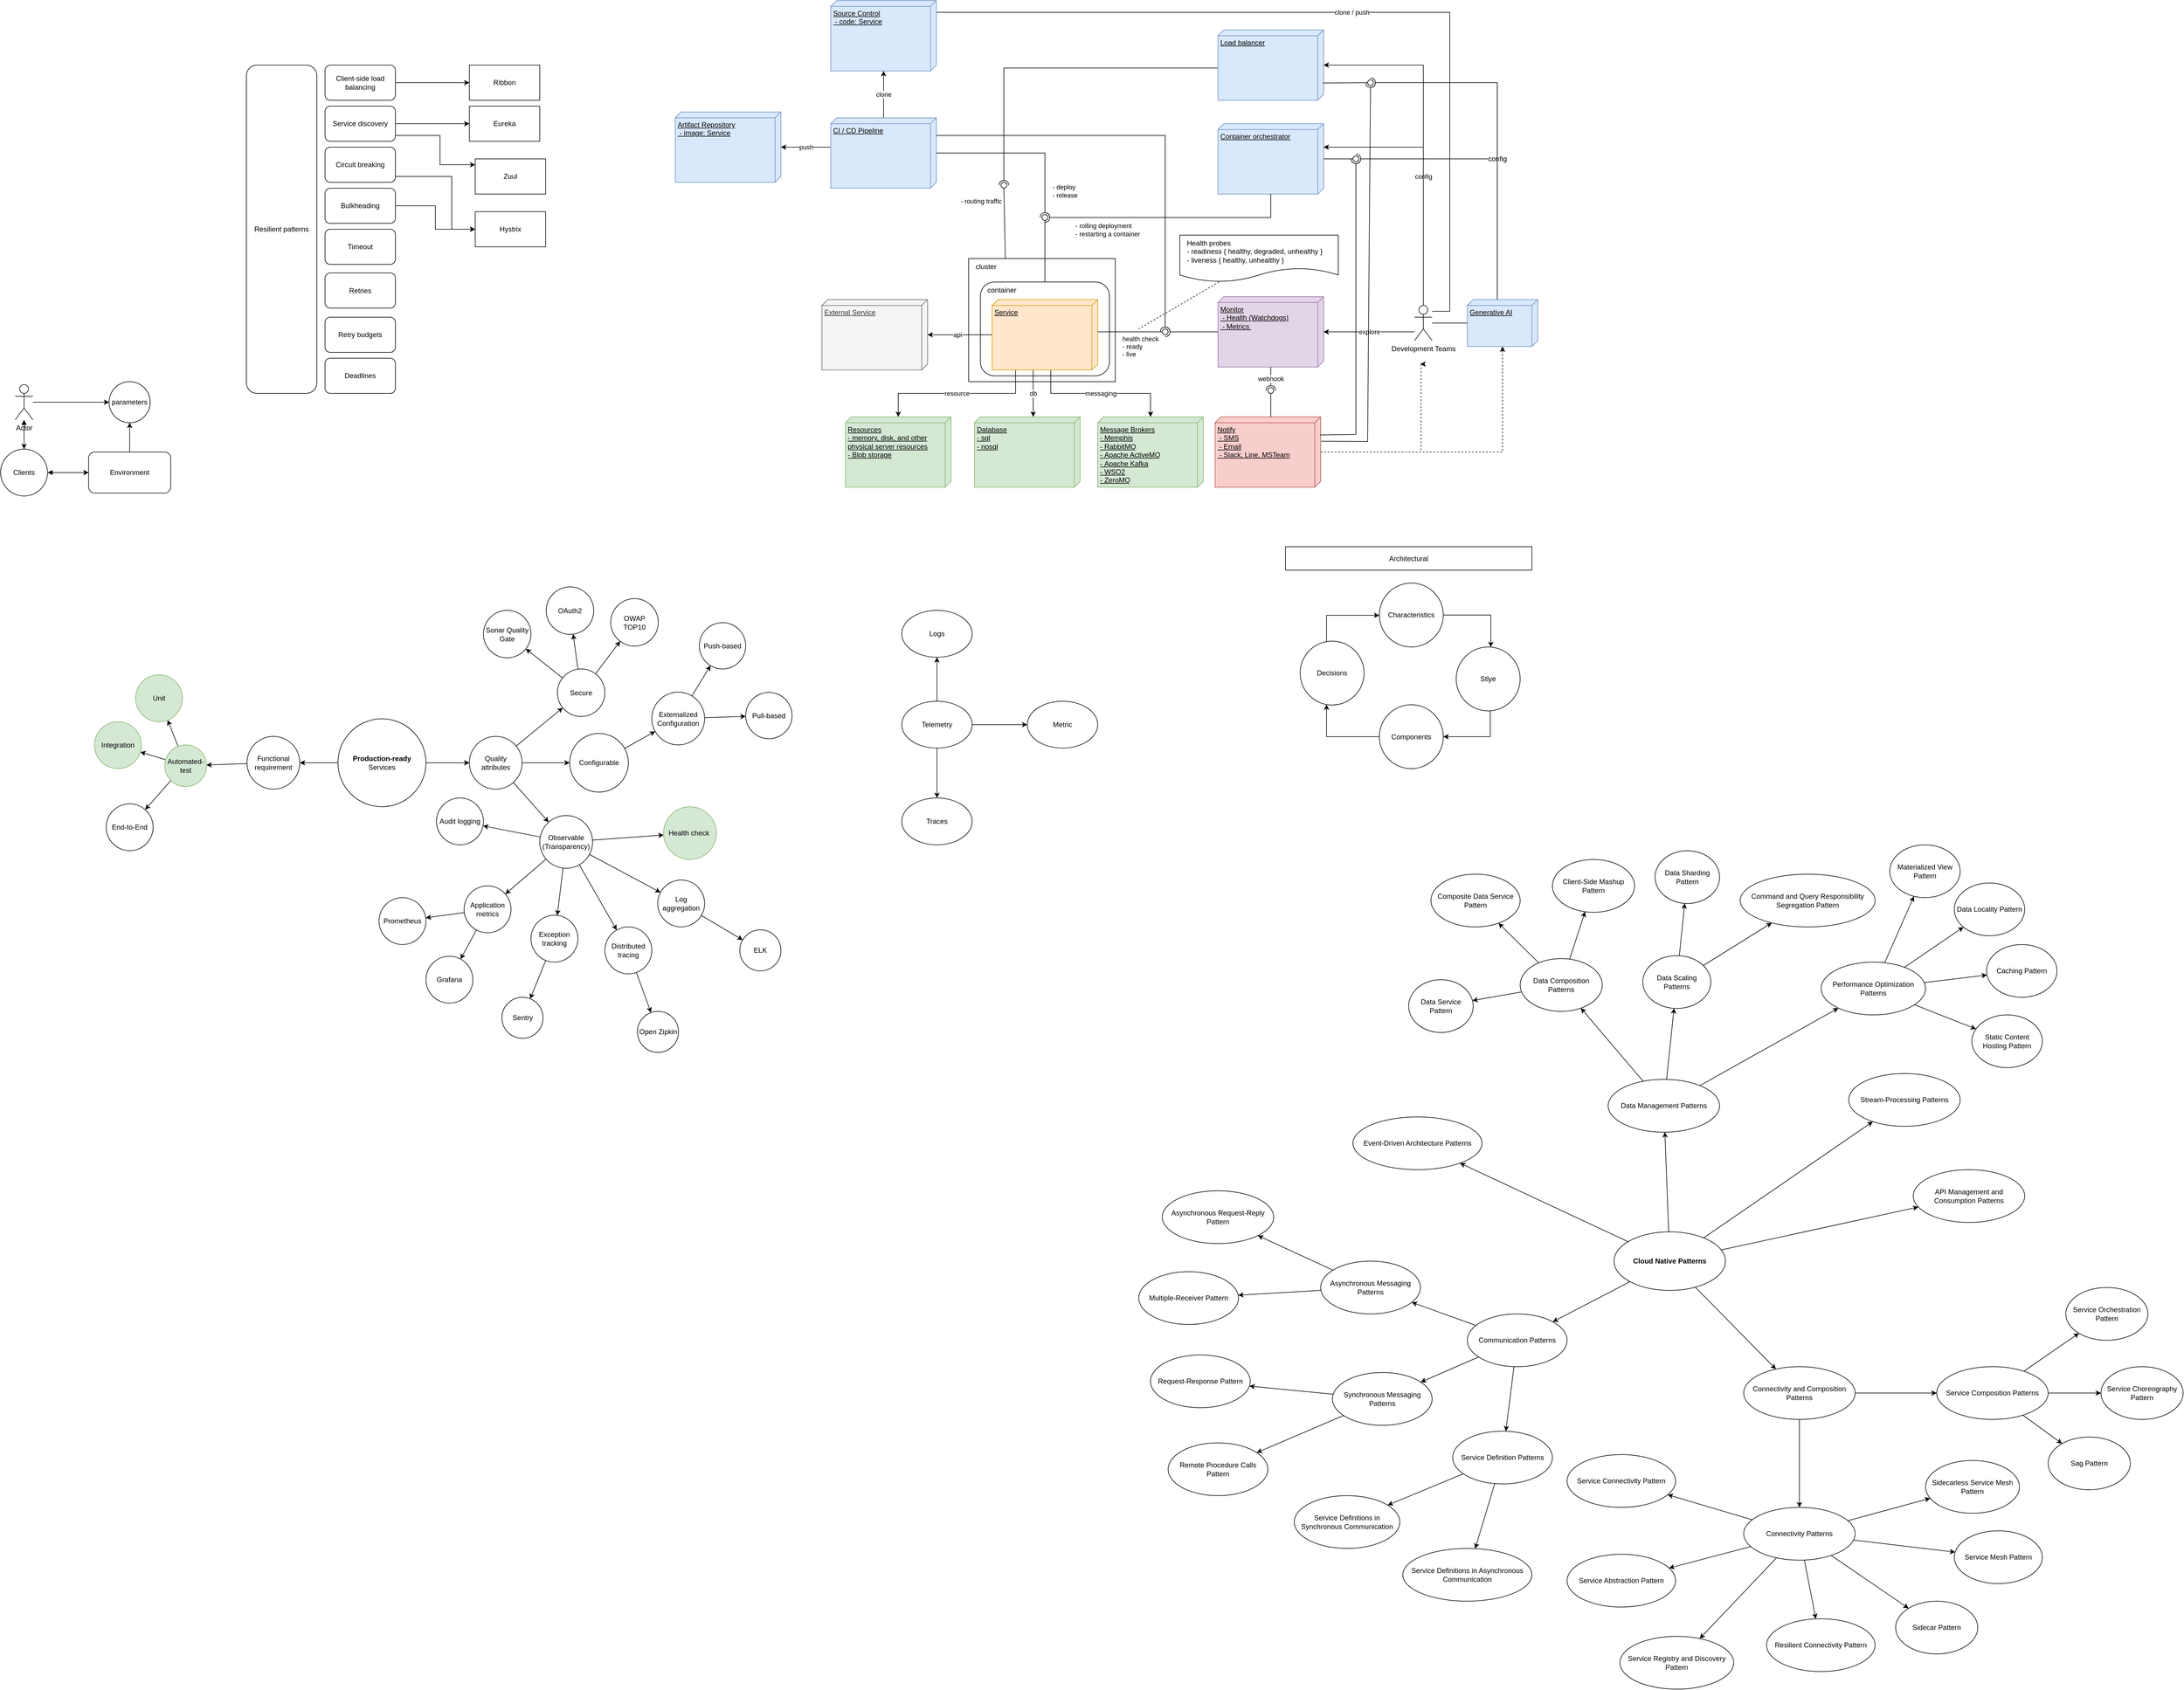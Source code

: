<mxfile version="24.7.12">
  <diagram name="หน้า-1" id="d8-UFD6SmvWyo62A5cIa">
    <mxGraphModel dx="2075" dy="708" grid="1" gridSize="10" guides="1" tooltips="1" connect="1" arrows="1" fold="1" page="1" pageScale="1" pageWidth="827" pageHeight="1169" math="0" shadow="0">
      <root>
        <mxCell id="0" />
        <mxCell id="1" parent="0" />
        <mxCell id="7wkQh-Zvsg0QSBGbQNZC-4" value="Resilient patterns" style="rounded=1;whiteSpace=wrap;html=1;" parent="1" vertex="1">
          <mxGeometry x="-71" y="190" width="120" height="560" as="geometry" />
        </mxCell>
        <mxCell id="7wkQh-Zvsg0QSBGbQNZC-21" style="edgeStyle=orthogonalEdgeStyle;rounded=0;orthogonalLoop=1;jettySize=auto;html=1;" parent="1" source="7wkQh-Zvsg0QSBGbQNZC-5" target="7wkQh-Zvsg0QSBGbQNZC-15" edge="1">
          <mxGeometry relative="1" as="geometry" />
        </mxCell>
        <mxCell id="7wkQh-Zvsg0QSBGbQNZC-5" value="Client-side load balancing" style="rounded=1;whiteSpace=wrap;html=1;" parent="1" vertex="1">
          <mxGeometry x="63" y="190" width="120" height="60" as="geometry" />
        </mxCell>
        <mxCell id="7wkQh-Zvsg0QSBGbQNZC-22" style="edgeStyle=orthogonalEdgeStyle;rounded=0;orthogonalLoop=1;jettySize=auto;html=1;" parent="1" source="7wkQh-Zvsg0QSBGbQNZC-6" target="7wkQh-Zvsg0QSBGbQNZC-16" edge="1">
          <mxGeometry relative="1" as="geometry" />
        </mxCell>
        <mxCell id="7wkQh-Zvsg0QSBGbQNZC-23" style="edgeStyle=orthogonalEdgeStyle;rounded=0;orthogonalLoop=1;jettySize=auto;html=1;" parent="1" source="7wkQh-Zvsg0QSBGbQNZC-6" target="7wkQh-Zvsg0QSBGbQNZC-17" edge="1">
          <mxGeometry relative="1" as="geometry">
            <Array as="points">
              <mxPoint x="259" y="310" />
              <mxPoint x="259" y="360" />
            </Array>
          </mxGeometry>
        </mxCell>
        <mxCell id="7wkQh-Zvsg0QSBGbQNZC-6" value="Service discovery" style="rounded=1;whiteSpace=wrap;html=1;" parent="1" vertex="1">
          <mxGeometry x="63" y="260" width="120" height="60" as="geometry" />
        </mxCell>
        <mxCell id="7wkQh-Zvsg0QSBGbQNZC-20" style="edgeStyle=orthogonalEdgeStyle;rounded=0;orthogonalLoop=1;jettySize=auto;html=1;" parent="1" source="7wkQh-Zvsg0QSBGbQNZC-7" target="7wkQh-Zvsg0QSBGbQNZC-14" edge="1">
          <mxGeometry relative="1" as="geometry">
            <Array as="points">
              <mxPoint x="279" y="380" />
              <mxPoint x="279" y="470" />
            </Array>
          </mxGeometry>
        </mxCell>
        <mxCell id="7wkQh-Zvsg0QSBGbQNZC-7" value="Circuit breaking" style="rounded=1;whiteSpace=wrap;html=1;" parent="1" vertex="1">
          <mxGeometry x="63" y="330" width="120" height="60" as="geometry" />
        </mxCell>
        <mxCell id="7wkQh-Zvsg0QSBGbQNZC-19" style="edgeStyle=orthogonalEdgeStyle;rounded=0;orthogonalLoop=1;jettySize=auto;html=1;" parent="1" source="7wkQh-Zvsg0QSBGbQNZC-8" target="7wkQh-Zvsg0QSBGbQNZC-14" edge="1">
          <mxGeometry relative="1" as="geometry" />
        </mxCell>
        <mxCell id="7wkQh-Zvsg0QSBGbQNZC-8" value="Bulkheading" style="rounded=1;whiteSpace=wrap;html=1;" parent="1" vertex="1">
          <mxGeometry x="63" y="400" width="120" height="60" as="geometry" />
        </mxCell>
        <mxCell id="7wkQh-Zvsg0QSBGbQNZC-9" value="Timeout" style="rounded=1;whiteSpace=wrap;html=1;" parent="1" vertex="1">
          <mxGeometry x="63" y="470" width="120" height="60" as="geometry" />
        </mxCell>
        <mxCell id="7wkQh-Zvsg0QSBGbQNZC-10" value="Retries" style="rounded=1;whiteSpace=wrap;html=1;" parent="1" vertex="1">
          <mxGeometry x="63" y="544.5" width="120" height="60" as="geometry" />
        </mxCell>
        <mxCell id="7wkQh-Zvsg0QSBGbQNZC-11" value="Retry budgets" style="rounded=1;whiteSpace=wrap;html=1;" parent="1" vertex="1">
          <mxGeometry x="63" y="620" width="120" height="60" as="geometry" />
        </mxCell>
        <mxCell id="7wkQh-Zvsg0QSBGbQNZC-12" value="Deadlines" style="rounded=1;whiteSpace=wrap;html=1;" parent="1" vertex="1">
          <mxGeometry x="63" y="690" width="120" height="60" as="geometry" />
        </mxCell>
        <mxCell id="7wkQh-Zvsg0QSBGbQNZC-14" value="Hystrix" style="rounded=0;whiteSpace=wrap;html=1;" parent="1" vertex="1">
          <mxGeometry x="319" y="440" width="120" height="60" as="geometry" />
        </mxCell>
        <mxCell id="7wkQh-Zvsg0QSBGbQNZC-15" value="Ribbon" style="rounded=0;whiteSpace=wrap;html=1;" parent="1" vertex="1">
          <mxGeometry x="309" y="190" width="120" height="60" as="geometry" />
        </mxCell>
        <mxCell id="7wkQh-Zvsg0QSBGbQNZC-16" value="Eureka" style="rounded=0;whiteSpace=wrap;html=1;" parent="1" vertex="1">
          <mxGeometry x="309" y="260" width="120" height="60" as="geometry" />
        </mxCell>
        <mxCell id="7wkQh-Zvsg0QSBGbQNZC-17" value="Zuul" style="rounded=0;whiteSpace=wrap;html=1;" parent="1" vertex="1">
          <mxGeometry x="319" y="350" width="120" height="60" as="geometry" />
        </mxCell>
        <mxCell id="dCDHa6atHF2z7J-mqOoW-4" style="edgeStyle=orthogonalEdgeStyle;rounded=0;orthogonalLoop=1;jettySize=auto;html=1;" parent="1" source="dCDHa6atHF2z7J-mqOoW-1" target="dCDHa6atHF2z7J-mqOoW-3" edge="1">
          <mxGeometry relative="1" as="geometry" />
        </mxCell>
        <mxCell id="dCDHa6atHF2z7J-mqOoW-1" value="Environment" style="rounded=1;whiteSpace=wrap;html=1;" parent="1" vertex="1">
          <mxGeometry x="-340" y="850" width="140" height="70" as="geometry" />
        </mxCell>
        <mxCell id="dCDHa6atHF2z7J-mqOoW-3" value="parameters" style="ellipse;whiteSpace=wrap;html=1;aspect=fixed;" parent="1" vertex="1">
          <mxGeometry x="-305" y="730" width="70" height="70" as="geometry" />
        </mxCell>
        <mxCell id="dCDHa6atHF2z7J-mqOoW-6" style="edgeStyle=orthogonalEdgeStyle;rounded=0;orthogonalLoop=1;jettySize=auto;html=1;startArrow=block;startFill=1;" parent="1" source="dCDHa6atHF2z7J-mqOoW-5" target="dCDHa6atHF2z7J-mqOoW-1" edge="1">
          <mxGeometry relative="1" as="geometry" />
        </mxCell>
        <mxCell id="dCDHa6atHF2z7J-mqOoW-5" value="Clients" style="ellipse;whiteSpace=wrap;html=1;aspect=fixed;" parent="1" vertex="1">
          <mxGeometry x="-490" y="845" width="80" height="80" as="geometry" />
        </mxCell>
        <mxCell id="dCDHa6atHF2z7J-mqOoW-8" style="edgeStyle=orthogonalEdgeStyle;rounded=0;orthogonalLoop=1;jettySize=auto;html=1;" parent="1" source="dCDHa6atHF2z7J-mqOoW-7" target="dCDHa6atHF2z7J-mqOoW-3" edge="1">
          <mxGeometry relative="1" as="geometry" />
        </mxCell>
        <mxCell id="dCDHa6atHF2z7J-mqOoW-9" style="edgeStyle=orthogonalEdgeStyle;rounded=0;orthogonalLoop=1;jettySize=auto;html=1;startArrow=block;startFill=1;" parent="1" source="dCDHa6atHF2z7J-mqOoW-7" target="dCDHa6atHF2z7J-mqOoW-5" edge="1">
          <mxGeometry relative="1" as="geometry" />
        </mxCell>
        <mxCell id="dCDHa6atHF2z7J-mqOoW-7" value="Actor" style="shape=umlActor;verticalLabelPosition=bottom;verticalAlign=top;html=1;outlineConnect=0;" parent="1" vertex="1">
          <mxGeometry x="-465" y="735" width="30" height="60" as="geometry" />
        </mxCell>
        <mxCell id="OcXs_SolH9g82rhRqtJv-5" value="db" style="edgeStyle=orthogonalEdgeStyle;rounded=0;orthogonalLoop=1;jettySize=auto;html=1;" parent="1" source="OcXs_SolH9g82rhRqtJv-3" target="OcXs_SolH9g82rhRqtJv-4" edge="1">
          <mxGeometry relative="1" as="geometry">
            <Array as="points">
              <mxPoint x="1270" y="730" />
              <mxPoint x="1270" y="730" />
            </Array>
            <mxPoint as="offset" />
          </mxGeometry>
        </mxCell>
        <mxCell id="OcXs_SolH9g82rhRqtJv-7" style="edgeStyle=orthogonalEdgeStyle;rounded=0;orthogonalLoop=1;jettySize=auto;html=1;" parent="1" source="OcXs_SolH9g82rhRqtJv-3" target="OcXs_SolH9g82rhRqtJv-6" edge="1">
          <mxGeometry relative="1" as="geometry" />
        </mxCell>
        <mxCell id="OcXs_SolH9g82rhRqtJv-8" value="api" style="edgeLabel;html=1;align=center;verticalAlign=middle;resizable=0;points=[];" parent="OcXs_SolH9g82rhRqtJv-7" vertex="1" connectable="0">
          <mxGeometry x="0.071" relative="1" as="geometry">
            <mxPoint as="offset" />
          </mxGeometry>
        </mxCell>
        <mxCell id="OcXs_SolH9g82rhRqtJv-27" value="messaging" style="edgeStyle=orthogonalEdgeStyle;rounded=0;orthogonalLoop=1;jettySize=auto;html=1;" parent="1" source="OcXs_SolH9g82rhRqtJv-3" target="OcXs_SolH9g82rhRqtJv-26" edge="1">
          <mxGeometry relative="1" as="geometry">
            <Array as="points">
              <mxPoint x="1300" y="750" />
              <mxPoint x="1470" y="750" />
            </Array>
          </mxGeometry>
        </mxCell>
        <mxCell id="OcXs_SolH9g82rhRqtJv-32" value="resource" style="edgeStyle=orthogonalEdgeStyle;rounded=0;orthogonalLoop=1;jettySize=auto;html=1;" parent="1" source="OcXs_SolH9g82rhRqtJv-3" target="OcXs_SolH9g82rhRqtJv-31" edge="1">
          <mxGeometry relative="1" as="geometry">
            <Array as="points">
              <mxPoint x="1240" y="750" />
              <mxPoint x="1040" y="750" />
            </Array>
          </mxGeometry>
        </mxCell>
        <mxCell id="OcXs_SolH9g82rhRqtJv-3" value="Service" style="verticalAlign=top;align=left;spacingTop=8;spacingLeft=2;spacingRight=12;shape=cube;size=10;direction=south;fontStyle=4;html=1;whiteSpace=wrap;fillColor=#ffe6cc;strokeColor=#d79b00;" parent="1" vertex="1">
          <mxGeometry x="1200" y="590" width="180" height="120" as="geometry" />
        </mxCell>
        <mxCell id="OcXs_SolH9g82rhRqtJv-4" value="Database&lt;br&gt;- sql&lt;br&gt;- nosql" style="verticalAlign=top;align=left;spacingTop=8;spacingLeft=2;spacingRight=12;shape=cube;size=10;direction=south;fontStyle=4;html=1;whiteSpace=wrap;fillColor=#d5e8d4;strokeColor=#82b366;" parent="1" vertex="1">
          <mxGeometry x="1170" y="790" width="180" height="120" as="geometry" />
        </mxCell>
        <mxCell id="OcXs_SolH9g82rhRqtJv-6" value="External&amp;nbsp;Service" style="verticalAlign=top;align=left;spacingTop=8;spacingLeft=2;spacingRight=12;shape=cube;size=10;direction=south;fontStyle=4;html=1;whiteSpace=wrap;fillColor=#f5f5f5;fontColor=#333333;strokeColor=#666666;" parent="1" vertex="1">
          <mxGeometry x="910" y="590" width="180" height="120" as="geometry" />
        </mxCell>
        <mxCell id="OcXs_SolH9g82rhRqtJv-11" value="Monitor&lt;br&gt;&amp;nbsp;- Health (Watchdogs)&lt;br&gt;&amp;nbsp;- Metrics&amp;nbsp;" style="verticalAlign=top;align=left;spacingTop=8;spacingLeft=2;spacingRight=12;shape=cube;size=10;direction=south;fontStyle=4;html=1;whiteSpace=wrap;fillColor=#e1d5e7;strokeColor=#9673a6;" parent="1" vertex="1">
          <mxGeometry x="1585" y="585" width="180" height="120" as="geometry" />
        </mxCell>
        <mxCell id="OcXs_SolH9g82rhRqtJv-24" value="" style="edgeStyle=orthogonalEdgeStyle;rounded=0;orthogonalLoop=1;jettySize=auto;html=1;dashed=1;" parent="1" source="OcXs_SolH9g82rhRqtJv-13" edge="1">
          <mxGeometry x="-0.002" y="-20" relative="1" as="geometry">
            <mxPoint x="1930" y="700" as="targetPoint" />
            <Array as="points">
              <mxPoint x="1931" y="850" />
              <mxPoint x="1931" y="700" />
            </Array>
            <mxPoint as="offset" />
          </mxGeometry>
        </mxCell>
        <mxCell id="OcXs_SolH9g82rhRqtJv-79" style="edgeStyle=orthogonalEdgeStyle;rounded=0;orthogonalLoop=1;jettySize=auto;html=1;dashed=1;" parent="1" source="OcXs_SolH9g82rhRqtJv-13" target="OcXs_SolH9g82rhRqtJv-68" edge="1">
          <mxGeometry relative="1" as="geometry" />
        </mxCell>
        <mxCell id="OcXs_SolH9g82rhRqtJv-13" value="Notify&lt;br&gt;&amp;nbsp;- SMS&lt;br&gt;&amp;nbsp;- Email&lt;br&gt;&amp;nbsp;- Slack, Line, MSTeam" style="verticalAlign=top;align=left;spacingTop=8;spacingLeft=2;spacingRight=12;shape=cube;size=10;direction=south;fontStyle=4;html=1;whiteSpace=wrap;fillColor=#f8cecc;strokeColor=#b85450;" parent="1" vertex="1">
          <mxGeometry x="1580" y="790" width="180" height="120" as="geometry" />
        </mxCell>
        <mxCell id="OcXs_SolH9g82rhRqtJv-14" value="webhook" style="rounded=0;orthogonalLoop=1;jettySize=auto;html=1;endArrow=halfCircle;endFill=0;endSize=6;strokeWidth=1;sketch=0;" parent="1" source="OcXs_SolH9g82rhRqtJv-11" target="OcXs_SolH9g82rhRqtJv-16" edge="1">
          <mxGeometry relative="1" as="geometry">
            <mxPoint x="1610" y="745" as="sourcePoint" />
          </mxGeometry>
        </mxCell>
        <mxCell id="OcXs_SolH9g82rhRqtJv-15" value="" style="rounded=0;orthogonalLoop=1;jettySize=auto;html=1;endArrow=oval;endFill=0;sketch=0;sourcePerimeterSpacing=0;targetPerimeterSpacing=0;endSize=10;exitX=0;exitY=0;exitDx=0;exitDy=85;exitPerimeter=0;" parent="1" source="OcXs_SolH9g82rhRqtJv-13" target="OcXs_SolH9g82rhRqtJv-16" edge="1">
          <mxGeometry relative="1" as="geometry">
            <mxPoint x="1570" y="745" as="sourcePoint" />
          </mxGeometry>
        </mxCell>
        <mxCell id="OcXs_SolH9g82rhRqtJv-16" value="" style="ellipse;whiteSpace=wrap;html=1;align=center;aspect=fixed;fillColor=none;strokeColor=none;resizable=0;perimeter=centerPerimeter;rotatable=0;allowArrows=0;points=[];outlineConnect=1;" parent="1" vertex="1">
          <mxGeometry x="1670" y="740" width="10" height="10" as="geometry" />
        </mxCell>
        <mxCell id="OcXs_SolH9g82rhRqtJv-17" value="" style="rounded=0;orthogonalLoop=1;jettySize=auto;html=1;endArrow=halfCircle;endFill=0;endSize=6;strokeWidth=1;sketch=0;" parent="1" source="OcXs_SolH9g82rhRqtJv-11" target="OcXs_SolH9g82rhRqtJv-19" edge="1">
          <mxGeometry relative="1" as="geometry">
            <mxPoint x="1610" y="745" as="sourcePoint" />
          </mxGeometry>
        </mxCell>
        <mxCell id="OcXs_SolH9g82rhRqtJv-18" value="health check&lt;br&gt;- ready&lt;br&gt;- live" style="rounded=0;orthogonalLoop=1;jettySize=auto;html=1;endArrow=oval;endFill=0;sketch=0;sourcePerimeterSpacing=0;targetPerimeterSpacing=0;endSize=10;exitX=0;exitY=0;exitDx=55;exitDy=0;exitPerimeter=0;align=left;" parent="1" source="OcXs_SolH9g82rhRqtJv-3" target="OcXs_SolH9g82rhRqtJv-19" edge="1">
          <mxGeometry x="-0.304" y="-25" relative="1" as="geometry">
            <mxPoint x="1570" y="745" as="sourcePoint" />
            <mxPoint as="offset" />
          </mxGeometry>
        </mxCell>
        <mxCell id="OcXs_SolH9g82rhRqtJv-19" value="" style="ellipse;whiteSpace=wrap;html=1;align=center;aspect=fixed;fillColor=none;strokeColor=none;resizable=0;perimeter=centerPerimeter;rotatable=0;allowArrows=0;points=[];outlineConnect=1;" parent="1" vertex="1">
          <mxGeometry x="1490" y="640" width="10" height="10" as="geometry" />
        </mxCell>
        <mxCell id="OcXs_SolH9g82rhRqtJv-25" value="explore" style="edgeStyle=orthogonalEdgeStyle;rounded=0;orthogonalLoop=1;jettySize=auto;html=1;" parent="1" source="OcXs_SolH9g82rhRqtJv-20" target="OcXs_SolH9g82rhRqtJv-11" edge="1">
          <mxGeometry relative="1" as="geometry">
            <Array as="points">
              <mxPoint x="1880" y="645" />
              <mxPoint x="1880" y="645" />
            </Array>
          </mxGeometry>
        </mxCell>
        <mxCell id="OcXs_SolH9g82rhRqtJv-55" value="config" style="edgeStyle=orthogonalEdgeStyle;rounded=0;orthogonalLoop=1;jettySize=auto;html=1;" parent="1" source="OcXs_SolH9g82rhRqtJv-20" target="OcXs_SolH9g82rhRqtJv-33" edge="1">
          <mxGeometry relative="1" as="geometry">
            <Array as="points">
              <mxPoint x="1935" y="330" />
            </Array>
          </mxGeometry>
        </mxCell>
        <mxCell id="OcXs_SolH9g82rhRqtJv-61" style="edgeStyle=orthogonalEdgeStyle;rounded=0;orthogonalLoop=1;jettySize=auto;html=1;" parent="1" source="OcXs_SolH9g82rhRqtJv-20" target="OcXs_SolH9g82rhRqtJv-60" edge="1">
          <mxGeometry relative="1" as="geometry">
            <Array as="points">
              <mxPoint x="1935" y="190" />
            </Array>
          </mxGeometry>
        </mxCell>
        <mxCell id="OcXs_SolH9g82rhRqtJv-91" value="clone / push" style="edgeStyle=orthogonalEdgeStyle;rounded=0;orthogonalLoop=1;jettySize=auto;html=1;endArrow=none;endFill=0;" parent="1" source="OcXs_SolH9g82rhRqtJv-20" target="OcXs_SolH9g82rhRqtJv-81" edge="1">
          <mxGeometry relative="1" as="geometry">
            <Array as="points">
              <mxPoint x="1980" y="610" />
              <mxPoint x="1980" y="100" />
            </Array>
          </mxGeometry>
        </mxCell>
        <mxCell id="OcXs_SolH9g82rhRqtJv-20" value="Development Teams" style="shape=umlActor;verticalLabelPosition=bottom;verticalAlign=top;html=1;" parent="1" vertex="1">
          <mxGeometry x="1920" y="600" width="30" height="60" as="geometry" />
        </mxCell>
        <mxCell id="OcXs_SolH9g82rhRqtJv-26" value="Message Brokers&lt;br&gt;-&amp;nbsp;Memphis&lt;br&gt;-&amp;nbsp;RabbitMQ&lt;br&gt;-&amp;nbsp;Apache ActiveMQ&lt;br style=&quot;border-color: var(--border-color);&quot;&gt;-&amp;nbsp;Apache Kafka&lt;br&gt;-&amp;nbsp;WSO2&lt;br&gt;-&amp;nbsp;ZeroMQ" style="verticalAlign=top;align=left;spacingTop=8;spacingLeft=2;spacingRight=12;shape=cube;size=10;direction=south;fontStyle=4;html=1;whiteSpace=wrap;fillColor=#d5e8d4;strokeColor=#82b366;" parent="1" vertex="1">
          <mxGeometry x="1380" y="790" width="180" height="120" as="geometry" />
        </mxCell>
        <mxCell id="OcXs_SolH9g82rhRqtJv-30" style="rounded=0;orthogonalLoop=1;jettySize=auto;html=1;dashed=1;endArrow=none;endFill=0;" parent="1" source="OcXs_SolH9g82rhRqtJv-28" edge="1">
          <mxGeometry relative="1" as="geometry">
            <mxPoint x="1450" y="640" as="targetPoint" />
          </mxGeometry>
        </mxCell>
        <mxCell id="OcXs_SolH9g82rhRqtJv-28" value="&lt;br&gt;Health probes&lt;br&gt;- readiness { healthy, degraded, unhealthy }&lt;br&gt;- liveness { healthy, unhealthy }&lt;br&gt;&amp;nbsp;" style="shape=document;whiteSpace=wrap;html=1;boundedLbl=1;align=left;spacingLeft=10;" parent="1" vertex="1">
          <mxGeometry x="1520" y="480" width="270" height="80" as="geometry" />
        </mxCell>
        <mxCell id="OcXs_SolH9g82rhRqtJv-31" value="Resources&lt;br&gt;-&amp;nbsp;memory, disk, and other physical server resources&lt;br&gt;- Blob storage" style="verticalAlign=top;align=left;spacingTop=8;spacingLeft=2;spacingRight=12;shape=cube;size=10;direction=south;fontStyle=4;html=1;whiteSpace=wrap;fillColor=#d5e8d4;strokeColor=#82b366;" parent="1" vertex="1">
          <mxGeometry x="950" y="790" width="180" height="120" as="geometry" />
        </mxCell>
        <mxCell id="OcXs_SolH9g82rhRqtJv-33" value="Container orchestrator" style="verticalAlign=top;align=left;spacingTop=8;spacingLeft=2;spacingRight=12;shape=cube;size=10;direction=south;fontStyle=4;html=1;whiteSpace=wrap;fillColor=#dae8fc;strokeColor=#6c8ebf;" parent="1" vertex="1">
          <mxGeometry x="1585" y="290" width="180" height="120" as="geometry" />
        </mxCell>
        <mxCell id="OcXs_SolH9g82rhRqtJv-36" value="container" style="rounded=1;whiteSpace=wrap;html=1;fillColor=none;align=left;verticalAlign=top;spacingLeft=10;" parent="1" vertex="1">
          <mxGeometry x="1180" y="560" width="220" height="160" as="geometry" />
        </mxCell>
        <mxCell id="OcXs_SolH9g82rhRqtJv-41" value="" style="rounded=0;orthogonalLoop=1;jettySize=auto;html=1;endArrow=halfCircle;endFill=0;endSize=6;strokeWidth=1;sketch=0;edgeStyle=orthogonalEdgeStyle;" parent="1" source="OcXs_SolH9g82rhRqtJv-33" edge="1">
          <mxGeometry relative="1" as="geometry">
            <mxPoint x="1590" y="360" as="sourcePoint" />
            <mxPoint x="1290" y="450" as="targetPoint" />
            <Array as="points">
              <mxPoint x="1675" y="450" />
            </Array>
          </mxGeometry>
        </mxCell>
        <mxCell id="OcXs_SolH9g82rhRqtJv-42" value="-&amp;nbsp;rolling&amp;nbsp;deployment&amp;nbsp;&lt;br&gt;-&amp;nbsp;restarting a container" style="rounded=0;orthogonalLoop=1;jettySize=auto;html=1;endArrow=oval;endFill=0;sketch=0;sourcePerimeterSpacing=0;targetPerimeterSpacing=0;endSize=10;align=left;" parent="1" edge="1">
          <mxGeometry x="0.636" y="-50" relative="1" as="geometry">
            <mxPoint x="1290" y="560" as="sourcePoint" />
            <mxPoint x="1290" y="450" as="targetPoint" />
            <mxPoint y="1" as="offset" />
          </mxGeometry>
        </mxCell>
        <mxCell id="OcXs_SolH9g82rhRqtJv-43" value="" style="ellipse;whiteSpace=wrap;html=1;align=center;aspect=fixed;fillColor=none;strokeColor=none;resizable=0;perimeter=centerPerimeter;rotatable=0;allowArrows=0;points=[];outlineConnect=1;" parent="1" vertex="1">
          <mxGeometry x="1105" y="480" width="10" height="10" as="geometry" />
        </mxCell>
        <mxCell id="OcXs_SolH9g82rhRqtJv-52" value="" style="rounded=0;orthogonalLoop=1;jettySize=auto;html=1;endArrow=halfCircle;endFill=0;endSize=6;strokeWidth=1;sketch=0;exitX=0.257;exitY=0.007;exitDx=0;exitDy=0;exitPerimeter=0;" parent="1" source="OcXs_SolH9g82rhRqtJv-13" target="OcXs_SolH9g82rhRqtJv-54" edge="1">
          <mxGeometry relative="1" as="geometry">
            <mxPoint x="1750" y="820" as="sourcePoint" />
            <Array as="points">
              <mxPoint x="1820" y="820" />
            </Array>
          </mxGeometry>
        </mxCell>
        <mxCell id="OcXs_SolH9g82rhRqtJv-53" value="" style="rounded=0;orthogonalLoop=1;jettySize=auto;html=1;endArrow=oval;endFill=0;sketch=0;sourcePerimeterSpacing=0;targetPerimeterSpacing=0;endSize=10;" parent="1" source="OcXs_SolH9g82rhRqtJv-33" target="OcXs_SolH9g82rhRqtJv-54" edge="1">
          <mxGeometry relative="1" as="geometry">
            <mxPoint x="1800" y="350" as="sourcePoint" />
          </mxGeometry>
        </mxCell>
        <mxCell id="OcXs_SolH9g82rhRqtJv-54" value="" style="ellipse;whiteSpace=wrap;html=1;align=center;aspect=fixed;fillColor=none;strokeColor=none;resizable=0;perimeter=centerPerimeter;rotatable=0;allowArrows=0;points=[];outlineConnect=1;" parent="1" vertex="1">
          <mxGeometry x="1815" y="345" width="10" height="10" as="geometry" />
        </mxCell>
        <mxCell id="OcXs_SolH9g82rhRqtJv-56" value="cluster" style="rounded=0;whiteSpace=wrap;html=1;fillColor=none;verticalAlign=top;align=left;spacingLeft=10;" parent="1" vertex="1">
          <mxGeometry x="1160" y="520" width="250" height="210" as="geometry" />
        </mxCell>
        <mxCell id="OcXs_SolH9g82rhRqtJv-57" value="" style="rounded=0;orthogonalLoop=1;jettySize=auto;html=1;endArrow=halfCircle;endFill=0;endSize=6;strokeWidth=1;sketch=0;exitX=0;exitY=0;exitDx=65;exitDy=180;exitPerimeter=0;" parent="1" source="OcXs_SolH9g82rhRqtJv-60" target="OcXs_SolH9g82rhRqtJv-59" edge="1">
          <mxGeometry relative="1" as="geometry">
            <mxPoint x="1240" y="395" as="sourcePoint" />
            <Array as="points">
              <mxPoint x="1220" y="195" />
            </Array>
          </mxGeometry>
        </mxCell>
        <mxCell id="OcXs_SolH9g82rhRqtJv-58" value="-&amp;nbsp;routing traffic" style="rounded=0;orthogonalLoop=1;jettySize=auto;html=1;endArrow=oval;endFill=0;sketch=0;sourcePerimeterSpacing=0;targetPerimeterSpacing=0;endSize=10;exitX=0.25;exitY=0;exitDx=0;exitDy=0;" parent="1" source="OcXs_SolH9g82rhRqtJv-56" target="OcXs_SolH9g82rhRqtJv-59" edge="1">
          <mxGeometry x="0.565" y="40" relative="1" as="geometry">
            <mxPoint x="1200" y="395" as="sourcePoint" />
            <mxPoint y="-1" as="offset" />
          </mxGeometry>
        </mxCell>
        <mxCell id="OcXs_SolH9g82rhRqtJv-59" value="" style="ellipse;whiteSpace=wrap;html=1;align=center;aspect=fixed;fillColor=none;strokeColor=none;resizable=0;perimeter=centerPerimeter;rotatable=0;allowArrows=0;points=[];outlineConnect=1;" parent="1" vertex="1">
          <mxGeometry x="1215" y="390" width="10" height="10" as="geometry" />
        </mxCell>
        <mxCell id="OcXs_SolH9g82rhRqtJv-60" value="Load balancer" style="verticalAlign=top;align=left;spacingTop=8;spacingLeft=2;spacingRight=12;shape=cube;size=10;direction=south;fontStyle=4;html=1;whiteSpace=wrap;fillColor=#dae8fc;strokeColor=#6c8ebf;" parent="1" vertex="1">
          <mxGeometry x="1585" y="130" width="180" height="120" as="geometry" />
        </mxCell>
        <mxCell id="OcXs_SolH9g82rhRqtJv-65" value="" style="rounded=0;orthogonalLoop=1;jettySize=auto;html=1;endArrow=halfCircle;endFill=0;endSize=6;strokeWidth=1;sketch=0;exitX=0.347;exitY=-0.006;exitDx=0;exitDy=0;exitPerimeter=0;" parent="1" source="OcXs_SolH9g82rhRqtJv-13" target="OcXs_SolH9g82rhRqtJv-67" edge="1">
          <mxGeometry relative="1" as="geometry">
            <mxPoint x="1840" y="844.912" as="sourcePoint" />
            <Array as="points">
              <mxPoint x="1840" y="832" />
            </Array>
          </mxGeometry>
        </mxCell>
        <mxCell id="OcXs_SolH9g82rhRqtJv-66" value="" style="rounded=0;orthogonalLoop=1;jettySize=auto;html=1;endArrow=oval;endFill=0;sketch=0;sourcePerimeterSpacing=0;targetPerimeterSpacing=0;endSize=10;exitX=0.755;exitY=0.006;exitDx=0;exitDy=0;exitPerimeter=0;entryX=0.382;entryY=0.754;entryDx=0;entryDy=0;entryPerimeter=0;" parent="1" source="OcXs_SolH9g82rhRqtJv-60" target="OcXs_SolH9g82rhRqtJv-67" edge="1">
          <mxGeometry relative="1" as="geometry">
            <mxPoint x="1825" y="220" as="sourcePoint" />
          </mxGeometry>
        </mxCell>
        <mxCell id="OcXs_SolH9g82rhRqtJv-67" value="" style="ellipse;whiteSpace=wrap;html=1;align=center;aspect=fixed;fillColor=none;strokeColor=none;resizable=0;perimeter=centerPerimeter;rotatable=0;allowArrows=0;points=[];outlineConnect=1;" parent="1" vertex="1">
          <mxGeometry x="1840" y="215" width="10" height="10" as="geometry" />
        </mxCell>
        <mxCell id="OcXs_SolH9g82rhRqtJv-70" style="edgeStyle=orthogonalEdgeStyle;rounded=0;orthogonalLoop=1;jettySize=auto;html=1;endArrow=none;endFill=0;" parent="1" source="OcXs_SolH9g82rhRqtJv-68" target="OcXs_SolH9g82rhRqtJv-20" edge="1">
          <mxGeometry relative="1" as="geometry" />
        </mxCell>
        <mxCell id="OcXs_SolH9g82rhRqtJv-68" value="Generative AI" style="verticalAlign=top;align=left;spacingTop=8;spacingLeft=2;spacingRight=12;shape=cube;size=10;direction=south;fontStyle=4;html=1;whiteSpace=wrap;fillColor=#dae8fc;strokeColor=#6c8ebf;" parent="1" vertex="1">
          <mxGeometry x="2010" y="590" width="120" height="80" as="geometry" />
        </mxCell>
        <mxCell id="OcXs_SolH9g82rhRqtJv-73" value="config" style="rounded=0;orthogonalLoop=1;jettySize=auto;html=1;endArrow=halfCircle;endFill=0;strokeWidth=1;sketch=0;fontSize=12;entryX=1.45;entryY=1;entryDx=0;entryDy=0;entryPerimeter=0;edgeStyle=orthogonalEdgeStyle;" parent="1" source="OcXs_SolH9g82rhRqtJv-68" target="OcXs_SolH9g82rhRqtJv-54" edge="1">
          <mxGeometry relative="1" as="geometry">
            <mxPoint x="2065" y="360" as="sourcePoint" />
            <Array as="points">
              <mxPoint x="2061" y="350" />
            </Array>
          </mxGeometry>
        </mxCell>
        <mxCell id="OcXs_SolH9g82rhRqtJv-74" value="" style="ellipse;whiteSpace=wrap;html=1;align=center;aspect=fixed;fillColor=none;strokeColor=none;resizable=0;perimeter=centerPerimeter;rotatable=0;allowArrows=0;points=[];outlineConnect=1;" parent="1" vertex="1">
          <mxGeometry x="2040" y="355" width="10" height="10" as="geometry" />
        </mxCell>
        <mxCell id="OcXs_SolH9g82rhRqtJv-76" value="" style="rounded=0;orthogonalLoop=1;jettySize=auto;html=1;endArrow=halfCircle;endFill=0;endSize=6;strokeWidth=1;sketch=0;fontSize=12;edgeStyle=orthogonalEdgeStyle;" parent="1" source="OcXs_SolH9g82rhRqtJv-68" target="OcXs_SolH9g82rhRqtJv-77" edge="1">
          <mxGeometry relative="1" as="geometry">
            <mxPoint x="2050" y="220" as="sourcePoint" />
            <Array as="points">
              <mxPoint x="2061" y="220" />
            </Array>
          </mxGeometry>
        </mxCell>
        <mxCell id="OcXs_SolH9g82rhRqtJv-77" value="" style="ellipse;whiteSpace=wrap;html=1;align=center;aspect=fixed;fillColor=none;strokeColor=none;resizable=0;perimeter=centerPerimeter;rotatable=0;allowArrows=0;points=[];outlineConnect=1;" parent="1" vertex="1">
          <mxGeometry x="1840" y="215" width="10" height="10" as="geometry" />
        </mxCell>
        <mxCell id="OcXs_SolH9g82rhRqtJv-82" value="clone" style="edgeStyle=orthogonalEdgeStyle;rounded=0;orthogonalLoop=1;jettySize=auto;html=1;" parent="1" source="OcXs_SolH9g82rhRqtJv-80" target="OcXs_SolH9g82rhRqtJv-81" edge="1">
          <mxGeometry relative="1" as="geometry" />
        </mxCell>
        <mxCell id="OcXs_SolH9g82rhRqtJv-90" value="push" style="edgeStyle=orthogonalEdgeStyle;rounded=0;orthogonalLoop=1;jettySize=auto;html=1;" parent="1" source="OcXs_SolH9g82rhRqtJv-80" target="OcXs_SolH9g82rhRqtJv-89" edge="1">
          <mxGeometry relative="1" as="geometry">
            <Array as="points">
              <mxPoint x="880" y="330" />
            </Array>
          </mxGeometry>
        </mxCell>
        <mxCell id="OcXs_SolH9g82rhRqtJv-80" value="CI / CD Pipeline&lt;br&gt;" style="verticalAlign=top;align=left;spacingTop=8;spacingLeft=2;spacingRight=12;shape=cube;size=10;direction=south;fontStyle=4;html=1;whiteSpace=wrap;fillColor=#dae8fc;strokeColor=#6c8ebf;" parent="1" vertex="1">
          <mxGeometry x="925" y="280" width="180" height="120" as="geometry" />
        </mxCell>
        <mxCell id="OcXs_SolH9g82rhRqtJv-81" value="Source Control&lt;br&gt;&amp;nbsp;- code: Service" style="verticalAlign=top;align=left;spacingTop=8;spacingLeft=2;spacingRight=12;shape=cube;size=10;direction=south;fontStyle=4;html=1;whiteSpace=wrap;fillColor=#dae8fc;strokeColor=#6c8ebf;" parent="1" vertex="1">
          <mxGeometry x="925" y="80" width="180" height="120" as="geometry" />
        </mxCell>
        <mxCell id="OcXs_SolH9g82rhRqtJv-83" value="" style="rounded=0;orthogonalLoop=1;jettySize=auto;html=1;endArrow=halfCircle;endFill=0;endSize=6;strokeWidth=1;sketch=0;fontSize=12;edgeStyle=orthogonalEdgeStyle;" parent="1" source="OcXs_SolH9g82rhRqtJv-80" edge="1">
          <mxGeometry relative="1" as="geometry">
            <mxPoint x="1005" y="485" as="sourcePoint" />
            <mxPoint x="1290" y="450" as="targetPoint" />
            <Array as="points">
              <mxPoint x="1290" y="340" />
            </Array>
          </mxGeometry>
        </mxCell>
        <mxCell id="OcXs_SolH9g82rhRqtJv-85" value="- deploy&lt;br&gt;- release" style="edgeLabel;html=1;align=left;verticalAlign=middle;resizable=0;points=[];" parent="OcXs_SolH9g82rhRqtJv-83" vertex="1" connectable="0">
          <mxGeometry x="0.123" y="-3" relative="1" as="geometry">
            <mxPoint x="30" y="62" as="offset" />
          </mxGeometry>
        </mxCell>
        <mxCell id="OcXs_SolH9g82rhRqtJv-84" value="" style="ellipse;whiteSpace=wrap;html=1;align=center;aspect=fixed;fillColor=none;strokeColor=none;resizable=0;perimeter=centerPerimeter;rotatable=0;allowArrows=0;points=[];outlineConnect=1;" parent="1" vertex="1">
          <mxGeometry x="980" y="480" width="10" height="10" as="geometry" />
        </mxCell>
        <mxCell id="OcXs_SolH9g82rhRqtJv-87" value="" style="rounded=0;orthogonalLoop=1;jettySize=auto;html=1;endArrow=halfCircle;endFill=0;endSize=6;strokeWidth=1;sketch=0;fontSize=12;entryX=1.2;entryY=0.5;entryDx=0;entryDy=0;entryPerimeter=0;edgeStyle=orthogonalEdgeStyle;" parent="1" source="OcXs_SolH9g82rhRqtJv-80" target="OcXs_SolH9g82rhRqtJv-19" edge="1">
          <mxGeometry relative="1" as="geometry">
            <mxPoint x="1495" y="405" as="sourcePoint" />
            <Array as="points">
              <mxPoint x="1495" y="310" />
            </Array>
          </mxGeometry>
        </mxCell>
        <mxCell id="OcXs_SolH9g82rhRqtJv-88" value="" style="ellipse;whiteSpace=wrap;html=1;align=center;aspect=fixed;fillColor=none;strokeColor=none;resizable=0;perimeter=centerPerimeter;rotatable=0;allowArrows=0;points=[];outlineConnect=1;" parent="1" vertex="1">
          <mxGeometry x="1470" y="400" width="10" height="10" as="geometry" />
        </mxCell>
        <mxCell id="OcXs_SolH9g82rhRqtJv-89" value="Artifact Repository&lt;br&gt;&amp;nbsp;- image: Service" style="verticalAlign=top;align=left;spacingTop=8;spacingLeft=2;spacingRight=12;shape=cube;size=10;direction=south;fontStyle=4;html=1;whiteSpace=wrap;fillColor=#dae8fc;strokeColor=#6c8ebf;" parent="1" vertex="1">
          <mxGeometry x="660" y="270" width="180" height="120" as="geometry" />
        </mxCell>
        <mxCell id="wQZfQYnOkCqt_-u9G6CQ-11" style="rounded=0;orthogonalLoop=1;jettySize=auto;html=1;" parent="1" source="wQZfQYnOkCqt_-u9G6CQ-1" target="wQZfQYnOkCqt_-u9G6CQ-2" edge="1">
          <mxGeometry relative="1" as="geometry" />
        </mxCell>
        <mxCell id="wQZfQYnOkCqt_-u9G6CQ-13" style="rounded=0;orthogonalLoop=1;jettySize=auto;html=1;" parent="1" source="wQZfQYnOkCqt_-u9G6CQ-1" target="wQZfQYnOkCqt_-u9G6CQ-12" edge="1">
          <mxGeometry relative="1" as="geometry" />
        </mxCell>
        <mxCell id="wQZfQYnOkCqt_-u9G6CQ-1" value="&lt;b&gt;Production-ready &lt;/b&gt;&lt;br&gt;Services" style="ellipse;whiteSpace=wrap;html=1;aspect=fixed;" parent="1" vertex="1">
          <mxGeometry x="85" y="1305" width="150" height="150" as="geometry" />
        </mxCell>
        <mxCell id="wQZfQYnOkCqt_-u9G6CQ-10" style="rounded=0;orthogonalLoop=1;jettySize=auto;html=1;" parent="1" source="wQZfQYnOkCqt_-u9G6CQ-2" target="wQZfQYnOkCqt_-u9G6CQ-3" edge="1">
          <mxGeometry relative="1" as="geometry" />
        </mxCell>
        <mxCell id="wQZfQYnOkCqt_-u9G6CQ-2" value="Functional requirement" style="ellipse;whiteSpace=wrap;html=1;aspect=fixed;" parent="1" vertex="1">
          <mxGeometry x="-70" y="1335" width="90" height="90" as="geometry" />
        </mxCell>
        <mxCell id="wQZfQYnOkCqt_-u9G6CQ-7" style="rounded=0;orthogonalLoop=1;jettySize=auto;html=1;" parent="1" source="wQZfQYnOkCqt_-u9G6CQ-3" target="wQZfQYnOkCqt_-u9G6CQ-4" edge="1">
          <mxGeometry relative="1" as="geometry" />
        </mxCell>
        <mxCell id="wQZfQYnOkCqt_-u9G6CQ-8" style="rounded=0;orthogonalLoop=1;jettySize=auto;html=1;" parent="1" source="wQZfQYnOkCqt_-u9G6CQ-3" target="wQZfQYnOkCqt_-u9G6CQ-5" edge="1">
          <mxGeometry relative="1" as="geometry" />
        </mxCell>
        <mxCell id="wQZfQYnOkCqt_-u9G6CQ-9" style="rounded=0;orthogonalLoop=1;jettySize=auto;html=1;exitX=0;exitY=1;exitDx=0;exitDy=0;" parent="1" source="wQZfQYnOkCqt_-u9G6CQ-3" target="wQZfQYnOkCqt_-u9G6CQ-6" edge="1">
          <mxGeometry relative="1" as="geometry" />
        </mxCell>
        <mxCell id="wQZfQYnOkCqt_-u9G6CQ-3" value="Automated-test" style="ellipse;whiteSpace=wrap;html=1;aspect=fixed;fillColor=#d5e8d4;strokeColor=#82b366;" parent="1" vertex="1">
          <mxGeometry x="-210" y="1349.5" width="71" height="71" as="geometry" />
        </mxCell>
        <mxCell id="wQZfQYnOkCqt_-u9G6CQ-4" value="Unit" style="ellipse;whiteSpace=wrap;html=1;aspect=fixed;fillColor=#d5e8d4;strokeColor=#82b366;" parent="1" vertex="1">
          <mxGeometry x="-260" y="1230" width="80" height="80" as="geometry" />
        </mxCell>
        <mxCell id="wQZfQYnOkCqt_-u9G6CQ-5" value="Integration" style="ellipse;whiteSpace=wrap;html=1;aspect=fixed;fillColor=#d5e8d4;strokeColor=#82b366;" parent="1" vertex="1">
          <mxGeometry x="-330" y="1310" width="80" height="80" as="geometry" />
        </mxCell>
        <mxCell id="wQZfQYnOkCqt_-u9G6CQ-6" value="End-to-End" style="ellipse;whiteSpace=wrap;html=1;aspect=fixed;" parent="1" vertex="1">
          <mxGeometry x="-310" y="1450" width="80" height="80" as="geometry" />
        </mxCell>
        <mxCell id="wQZfQYnOkCqt_-u9G6CQ-17" style="rounded=0;orthogonalLoop=1;jettySize=auto;html=1;" parent="1" source="wQZfQYnOkCqt_-u9G6CQ-12" target="wQZfQYnOkCqt_-u9G6CQ-14" edge="1">
          <mxGeometry relative="1" as="geometry" />
        </mxCell>
        <mxCell id="wQZfQYnOkCqt_-u9G6CQ-18" style="rounded=0;orthogonalLoop=1;jettySize=auto;html=1;" parent="1" source="wQZfQYnOkCqt_-u9G6CQ-12" target="wQZfQYnOkCqt_-u9G6CQ-15" edge="1">
          <mxGeometry relative="1" as="geometry" />
        </mxCell>
        <mxCell id="wQZfQYnOkCqt_-u9G6CQ-19" style="rounded=0;orthogonalLoop=1;jettySize=auto;html=1;" parent="1" source="wQZfQYnOkCqt_-u9G6CQ-12" target="wQZfQYnOkCqt_-u9G6CQ-16" edge="1">
          <mxGeometry relative="1" as="geometry" />
        </mxCell>
        <mxCell id="wQZfQYnOkCqt_-u9G6CQ-12" value="Quality attributes" style="ellipse;whiteSpace=wrap;html=1;aspect=fixed;" parent="1" vertex="1">
          <mxGeometry x="309" y="1335" width="90" height="90" as="geometry" />
        </mxCell>
        <mxCell id="wQZfQYnOkCqt_-u9G6CQ-22" style="rounded=0;orthogonalLoop=1;jettySize=auto;html=1;" parent="1" source="wQZfQYnOkCqt_-u9G6CQ-14" target="wQZfQYnOkCqt_-u9G6CQ-21" edge="1">
          <mxGeometry relative="1" as="geometry" />
        </mxCell>
        <mxCell id="wQZfQYnOkCqt_-u9G6CQ-36" style="rounded=0;orthogonalLoop=1;jettySize=auto;html=1;" parent="1" source="wQZfQYnOkCqt_-u9G6CQ-14" target="wQZfQYnOkCqt_-u9G6CQ-35" edge="1">
          <mxGeometry relative="1" as="geometry" />
        </mxCell>
        <mxCell id="wQZfQYnOkCqt_-u9G6CQ-39" style="rounded=0;orthogonalLoop=1;jettySize=auto;html=1;" parent="1" source="wQZfQYnOkCqt_-u9G6CQ-14" target="wQZfQYnOkCqt_-u9G6CQ-38" edge="1">
          <mxGeometry relative="1" as="geometry" />
        </mxCell>
        <mxCell id="wQZfQYnOkCqt_-u9G6CQ-14" value="Secure" style="ellipse;whiteSpace=wrap;html=1;aspect=fixed;" parent="1" vertex="1">
          <mxGeometry x="459" y="1220" width="81" height="81" as="geometry" />
        </mxCell>
        <mxCell id="wQZfQYnOkCqt_-u9G6CQ-24" style="rounded=0;orthogonalLoop=1;jettySize=auto;html=1;" parent="1" source="wQZfQYnOkCqt_-u9G6CQ-15" target="wQZfQYnOkCqt_-u9G6CQ-23" edge="1">
          <mxGeometry relative="1" as="geometry" />
        </mxCell>
        <mxCell id="wQZfQYnOkCqt_-u9G6CQ-15" value="Configurable" style="ellipse;whiteSpace=wrap;html=1;aspect=fixed;" parent="1" vertex="1">
          <mxGeometry x="480" y="1330" width="100" height="100" as="geometry" />
        </mxCell>
        <mxCell id="wQZfQYnOkCqt_-u9G6CQ-41" style="rounded=0;orthogonalLoop=1;jettySize=auto;html=1;" parent="1" source="wQZfQYnOkCqt_-u9G6CQ-16" target="wQZfQYnOkCqt_-u9G6CQ-40" edge="1">
          <mxGeometry relative="1" as="geometry" />
        </mxCell>
        <mxCell id="wQZfQYnOkCqt_-u9G6CQ-49" style="rounded=0;orthogonalLoop=1;jettySize=auto;html=1;" parent="1" source="wQZfQYnOkCqt_-u9G6CQ-16" target="wQZfQYnOkCqt_-u9G6CQ-48" edge="1">
          <mxGeometry relative="1" as="geometry" />
        </mxCell>
        <mxCell id="wQZfQYnOkCqt_-u9G6CQ-50" style="rounded=0;orthogonalLoop=1;jettySize=auto;html=1;" parent="1" source="wQZfQYnOkCqt_-u9G6CQ-16" target="wQZfQYnOkCqt_-u9G6CQ-45" edge="1">
          <mxGeometry relative="1" as="geometry" />
        </mxCell>
        <mxCell id="wQZfQYnOkCqt_-u9G6CQ-51" style="rounded=0;orthogonalLoop=1;jettySize=auto;html=1;" parent="1" source="wQZfQYnOkCqt_-u9G6CQ-16" target="wQZfQYnOkCqt_-u9G6CQ-44" edge="1">
          <mxGeometry relative="1" as="geometry" />
        </mxCell>
        <mxCell id="wQZfQYnOkCqt_-u9G6CQ-52" style="rounded=0;orthogonalLoop=1;jettySize=auto;html=1;" parent="1" source="wQZfQYnOkCqt_-u9G6CQ-16" target="wQZfQYnOkCqt_-u9G6CQ-43" edge="1">
          <mxGeometry relative="1" as="geometry" />
        </mxCell>
        <mxCell id="wQZfQYnOkCqt_-u9G6CQ-53" style="rounded=0;orthogonalLoop=1;jettySize=auto;html=1;" parent="1" source="wQZfQYnOkCqt_-u9G6CQ-16" target="wQZfQYnOkCqt_-u9G6CQ-42" edge="1">
          <mxGeometry relative="1" as="geometry" />
        </mxCell>
        <mxCell id="wQZfQYnOkCqt_-u9G6CQ-16" value="Observable&lt;br&gt;(Transparency)" style="ellipse;whiteSpace=wrap;html=1;aspect=fixed;" parent="1" vertex="1">
          <mxGeometry x="429" y="1470" width="90" height="90" as="geometry" />
        </mxCell>
        <mxCell id="wQZfQYnOkCqt_-u9G6CQ-21" value="OAuth2" style="ellipse;whiteSpace=wrap;html=1;aspect=fixed;" parent="1" vertex="1">
          <mxGeometry x="440" y="1080" width="81" height="81" as="geometry" />
        </mxCell>
        <mxCell id="wQZfQYnOkCqt_-u9G6CQ-26" style="rounded=0;orthogonalLoop=1;jettySize=auto;html=1;" parent="1" source="wQZfQYnOkCqt_-u9G6CQ-23" target="wQZfQYnOkCqt_-u9G6CQ-25" edge="1">
          <mxGeometry relative="1" as="geometry" />
        </mxCell>
        <mxCell id="wQZfQYnOkCqt_-u9G6CQ-30" style="rounded=0;orthogonalLoop=1;jettySize=auto;html=1;" parent="1" source="wQZfQYnOkCqt_-u9G6CQ-23" target="wQZfQYnOkCqt_-u9G6CQ-29" edge="1">
          <mxGeometry relative="1" as="geometry" />
        </mxCell>
        <mxCell id="wQZfQYnOkCqt_-u9G6CQ-23" value="Externalized&lt;br&gt;Configuration" style="ellipse;whiteSpace=wrap;html=1;aspect=fixed;" parent="1" vertex="1">
          <mxGeometry x="620" y="1259.5" width="90" height="90" as="geometry" />
        </mxCell>
        <mxCell id="wQZfQYnOkCqt_-u9G6CQ-25" value="Push-based" style="ellipse;whiteSpace=wrap;html=1;aspect=fixed;" parent="1" vertex="1">
          <mxGeometry x="701" y="1141" width="79" height="79" as="geometry" />
        </mxCell>
        <mxCell id="wQZfQYnOkCqt_-u9G6CQ-29" value="Pull-based" style="ellipse;whiteSpace=wrap;html=1;aspect=fixed;" parent="1" vertex="1">
          <mxGeometry x="780" y="1260" width="79" height="79" as="geometry" />
        </mxCell>
        <UserObject label="OWAP &lt;br&gt;TOP10" link="https://owasp.org/www-project-top-ten/" id="wQZfQYnOkCqt_-u9G6CQ-35">
          <mxCell style="ellipse;whiteSpace=wrap;html=1;aspect=fixed;" parent="1" vertex="1">
            <mxGeometry x="550" y="1100" width="81" height="81" as="geometry" />
          </mxCell>
        </UserObject>
        <mxCell id="wQZfQYnOkCqt_-u9G6CQ-38" value="Sonar Quality Gate" style="ellipse;whiteSpace=wrap;html=1;aspect=fixed;" parent="1" vertex="1">
          <mxGeometry x="333" y="1120" width="81" height="81" as="geometry" />
        </mxCell>
        <mxCell id="wQZfQYnOkCqt_-u9G6CQ-40" value="Health check&amp;nbsp;" style="ellipse;whiteSpace=wrap;html=1;aspect=fixed;fillColor=#d5e8d4;strokeColor=#82b366;" parent="1" vertex="1">
          <mxGeometry x="640" y="1455" width="90" height="90" as="geometry" />
        </mxCell>
        <mxCell id="wQZfQYnOkCqt_-u9G6CQ-58" style="rounded=0;orthogonalLoop=1;jettySize=auto;html=1;" parent="1" source="wQZfQYnOkCqt_-u9G6CQ-42" target="wQZfQYnOkCqt_-u9G6CQ-57" edge="1">
          <mxGeometry relative="1" as="geometry" />
        </mxCell>
        <mxCell id="wQZfQYnOkCqt_-u9G6CQ-42" value="Log aggregation" style="ellipse;whiteSpace=wrap;html=1;aspect=fixed;" parent="1" vertex="1">
          <mxGeometry x="630" y="1580" width="80" height="80" as="geometry" />
        </mxCell>
        <mxCell id="wQZfQYnOkCqt_-u9G6CQ-60" style="rounded=0;orthogonalLoop=1;jettySize=auto;html=1;" parent="1" source="wQZfQYnOkCqt_-u9G6CQ-43" target="wQZfQYnOkCqt_-u9G6CQ-59" edge="1">
          <mxGeometry relative="1" as="geometry" />
        </mxCell>
        <mxCell id="wQZfQYnOkCqt_-u9G6CQ-43" value="Distributed tracing" style="ellipse;whiteSpace=wrap;html=1;aspect=fixed;" parent="1" vertex="1">
          <mxGeometry x="540" y="1660" width="80" height="80" as="geometry" />
        </mxCell>
        <mxCell id="wQZfQYnOkCqt_-u9G6CQ-65" style="rounded=0;orthogonalLoop=1;jettySize=auto;html=1;" parent="1" source="wQZfQYnOkCqt_-u9G6CQ-44" target="wQZfQYnOkCqt_-u9G6CQ-64" edge="1">
          <mxGeometry relative="1" as="geometry" />
        </mxCell>
        <mxCell id="wQZfQYnOkCqt_-u9G6CQ-44" value="Exception tracking" style="ellipse;whiteSpace=wrap;html=1;aspect=fixed;" parent="1" vertex="1">
          <mxGeometry x="414" y="1640" width="80" height="80" as="geometry" />
        </mxCell>
        <mxCell id="wQZfQYnOkCqt_-u9G6CQ-47" style="rounded=0;orthogonalLoop=1;jettySize=auto;html=1;" parent="1" source="wQZfQYnOkCqt_-u9G6CQ-45" target="wQZfQYnOkCqt_-u9G6CQ-46" edge="1">
          <mxGeometry relative="1" as="geometry">
            <mxPoint x="335.972" y="1680.752" as="sourcePoint" />
          </mxGeometry>
        </mxCell>
        <mxCell id="wQZfQYnOkCqt_-u9G6CQ-67" style="rounded=0;orthogonalLoop=1;jettySize=auto;html=1;" parent="1" source="wQZfQYnOkCqt_-u9G6CQ-45" target="wQZfQYnOkCqt_-u9G6CQ-66" edge="1">
          <mxGeometry relative="1" as="geometry">
            <mxPoint x="352.207" y="1703.212" as="sourcePoint" />
          </mxGeometry>
        </mxCell>
        <mxCell id="wQZfQYnOkCqt_-u9G6CQ-45" value="Application metrics" style="ellipse;whiteSpace=wrap;html=1;aspect=fixed;" parent="1" vertex="1">
          <mxGeometry x="300" y="1590" width="80" height="80" as="geometry" />
        </mxCell>
        <UserObject label="Prometheus" link="https://prometheus.io/" id="wQZfQYnOkCqt_-u9G6CQ-46">
          <mxCell style="ellipse;whiteSpace=wrap;html=1;aspect=fixed;" parent="1" vertex="1">
            <mxGeometry x="155" y="1610" width="80" height="80" as="geometry" />
          </mxCell>
        </UserObject>
        <mxCell id="wQZfQYnOkCqt_-u9G6CQ-48" value="Audit logging" style="ellipse;whiteSpace=wrap;html=1;aspect=fixed;" parent="1" vertex="1">
          <mxGeometry x="253" y="1440" width="80" height="80" as="geometry" />
        </mxCell>
        <mxCell id="wQZfQYnOkCqt_-u9G6CQ-57" value="ELK" style="ellipse;whiteSpace=wrap;html=1;aspect=fixed;" parent="1" vertex="1">
          <mxGeometry x="770" y="1665" width="70" height="70" as="geometry" />
        </mxCell>
        <UserObject label="Open Zipkin" link="https://zipkin.io/" id="wQZfQYnOkCqt_-u9G6CQ-59">
          <mxCell style="ellipse;whiteSpace=wrap;html=1;aspect=fixed;" parent="1" vertex="1">
            <mxGeometry x="595.5" y="1804" width="70" height="70" as="geometry" />
          </mxCell>
        </UserObject>
        <UserObject label="Sentry" link="https://sentry.io/welcome/" id="wQZfQYnOkCqt_-u9G6CQ-64">
          <mxCell style="ellipse;whiteSpace=wrap;html=1;aspect=fixed;" parent="1" vertex="1">
            <mxGeometry x="364.5" y="1780" width="70" height="70" as="geometry" />
          </mxCell>
        </UserObject>
        <UserObject label="Grafana" link="https://grafana.com/" id="wQZfQYnOkCqt_-u9G6CQ-66">
          <mxCell style="ellipse;whiteSpace=wrap;html=1;aspect=fixed;" parent="1" vertex="1">
            <mxGeometry x="235" y="1710" width="80" height="80" as="geometry" />
          </mxCell>
        </UserObject>
        <mxCell id="cxfsrFZjk6dm0s6Sc6e4-6" style="edgeStyle=orthogonalEdgeStyle;rounded=0;orthogonalLoop=1;jettySize=auto;html=1;" parent="1" source="cxfsrFZjk6dm0s6Sc6e4-2" target="cxfsrFZjk6dm0s6Sc6e4-3" edge="1">
          <mxGeometry relative="1" as="geometry" />
        </mxCell>
        <mxCell id="cxfsrFZjk6dm0s6Sc6e4-7" style="edgeStyle=orthogonalEdgeStyle;rounded=0;orthogonalLoop=1;jettySize=auto;html=1;" parent="1" source="cxfsrFZjk6dm0s6Sc6e4-2" target="cxfsrFZjk6dm0s6Sc6e4-4" edge="1">
          <mxGeometry relative="1" as="geometry" />
        </mxCell>
        <mxCell id="cxfsrFZjk6dm0s6Sc6e4-8" style="edgeStyle=orthogonalEdgeStyle;rounded=0;orthogonalLoop=1;jettySize=auto;html=1;" parent="1" source="cxfsrFZjk6dm0s6Sc6e4-2" target="cxfsrFZjk6dm0s6Sc6e4-5" edge="1">
          <mxGeometry relative="1" as="geometry" />
        </mxCell>
        <mxCell id="cxfsrFZjk6dm0s6Sc6e4-2" value="Telemetry" style="ellipse;whiteSpace=wrap;html=1;" parent="1" vertex="1">
          <mxGeometry x="1046" y="1275" width="120" height="80" as="geometry" />
        </mxCell>
        <mxCell id="cxfsrFZjk6dm0s6Sc6e4-3" value="Logs" style="ellipse;whiteSpace=wrap;html=1;" parent="1" vertex="1">
          <mxGeometry x="1046" y="1120" width="120" height="80" as="geometry" />
        </mxCell>
        <mxCell id="cxfsrFZjk6dm0s6Sc6e4-4" value="Metric" style="ellipse;whiteSpace=wrap;html=1;" parent="1" vertex="1">
          <mxGeometry x="1260" y="1275" width="120" height="80" as="geometry" />
        </mxCell>
        <mxCell id="cxfsrFZjk6dm0s6Sc6e4-5" value="Traces" style="ellipse;whiteSpace=wrap;html=1;" parent="1" vertex="1">
          <mxGeometry x="1046" y="1440" width="120" height="80" as="geometry" />
        </mxCell>
        <mxCell id="j-NQnHA1f3biKnQTya0L-5" style="edgeStyle=orthogonalEdgeStyle;rounded=0;orthogonalLoop=1;jettySize=auto;html=1;" parent="1" source="j-NQnHA1f3biKnQTya0L-1" target="j-NQnHA1f3biKnQTya0L-2" edge="1">
          <mxGeometry relative="1" as="geometry">
            <Array as="points">
              <mxPoint x="2050" y="1128.5" />
            </Array>
          </mxGeometry>
        </mxCell>
        <mxCell id="j-NQnHA1f3biKnQTya0L-1" value="Characteristics" style="ellipse;whiteSpace=wrap;html=1;aspect=fixed;" parent="1" vertex="1">
          <mxGeometry x="1860" y="1073.5" width="109" height="109" as="geometry" />
        </mxCell>
        <mxCell id="j-NQnHA1f3biKnQTya0L-6" style="edgeStyle=orthogonalEdgeStyle;rounded=0;orthogonalLoop=1;jettySize=auto;html=1;" parent="1" source="j-NQnHA1f3biKnQTya0L-2" target="j-NQnHA1f3biKnQTya0L-3" edge="1">
          <mxGeometry relative="1" as="geometry">
            <Array as="points">
              <mxPoint x="2049" y="1335.5" />
            </Array>
          </mxGeometry>
        </mxCell>
        <mxCell id="j-NQnHA1f3biKnQTya0L-2" value="Stlye" style="ellipse;whiteSpace=wrap;html=1;aspect=fixed;" parent="1" vertex="1">
          <mxGeometry x="1991" y="1182.5" width="109" height="109" as="geometry" />
        </mxCell>
        <mxCell id="j-NQnHA1f3biKnQTya0L-7" style="edgeStyle=orthogonalEdgeStyle;rounded=0;orthogonalLoop=1;jettySize=auto;html=1;" parent="1" source="j-NQnHA1f3biKnQTya0L-3" target="j-NQnHA1f3biKnQTya0L-4" edge="1">
          <mxGeometry relative="1" as="geometry">
            <Array as="points">
              <mxPoint x="1770" y="1335.5" />
            </Array>
          </mxGeometry>
        </mxCell>
        <mxCell id="j-NQnHA1f3biKnQTya0L-3" value="Components" style="ellipse;whiteSpace=wrap;html=1;aspect=fixed;" parent="1" vertex="1">
          <mxGeometry x="1860" y="1281" width="109" height="109" as="geometry" />
        </mxCell>
        <mxCell id="j-NQnHA1f3biKnQTya0L-8" style="edgeStyle=orthogonalEdgeStyle;rounded=0;orthogonalLoop=1;jettySize=auto;html=1;" parent="1" source="j-NQnHA1f3biKnQTya0L-4" target="j-NQnHA1f3biKnQTya0L-1" edge="1">
          <mxGeometry relative="1" as="geometry">
            <Array as="points">
              <mxPoint x="1770" y="1128.5" />
            </Array>
          </mxGeometry>
        </mxCell>
        <mxCell id="j-NQnHA1f3biKnQTya0L-4" value="Decisions" style="ellipse;whiteSpace=wrap;html=1;aspect=fixed;" parent="1" vertex="1">
          <mxGeometry x="1725" y="1172.5" width="109" height="109" as="geometry" />
        </mxCell>
        <mxCell id="j-NQnHA1f3biKnQTya0L-9" value="Architectural" style="rounded=0;whiteSpace=wrap;html=1;" parent="1" vertex="1">
          <mxGeometry x="1700" y="1011.5" width="420" height="40" as="geometry" />
        </mxCell>
        <mxCell id="5MLR0NAgEwwxBrkMKCbL-8" style="rounded=0;orthogonalLoop=1;jettySize=auto;html=1;" edge="1" parent="1" source="5MLR0NAgEwwxBrkMKCbL-1" target="5MLR0NAgEwwxBrkMKCbL-5">
          <mxGeometry relative="1" as="geometry" />
        </mxCell>
        <mxCell id="5MLR0NAgEwwxBrkMKCbL-9" style="rounded=0;orthogonalLoop=1;jettySize=auto;html=1;" edge="1" parent="1" source="5MLR0NAgEwwxBrkMKCbL-1" target="5MLR0NAgEwwxBrkMKCbL-4">
          <mxGeometry relative="1" as="geometry" />
        </mxCell>
        <mxCell id="5MLR0NAgEwwxBrkMKCbL-10" style="rounded=0;orthogonalLoop=1;jettySize=auto;html=1;" edge="1" parent="1" source="5MLR0NAgEwwxBrkMKCbL-1" target="5MLR0NAgEwwxBrkMKCbL-6">
          <mxGeometry relative="1" as="geometry" />
        </mxCell>
        <mxCell id="5MLR0NAgEwwxBrkMKCbL-11" style="rounded=0;orthogonalLoop=1;jettySize=auto;html=1;" edge="1" parent="1" source="5MLR0NAgEwwxBrkMKCbL-1" target="5MLR0NAgEwwxBrkMKCbL-7">
          <mxGeometry relative="1" as="geometry" />
        </mxCell>
        <mxCell id="5MLR0NAgEwwxBrkMKCbL-12" style="rounded=0;orthogonalLoop=1;jettySize=auto;html=1;" edge="1" parent="1" source="5MLR0NAgEwwxBrkMKCbL-1" target="5MLR0NAgEwwxBrkMKCbL-3">
          <mxGeometry relative="1" as="geometry" />
        </mxCell>
        <mxCell id="5MLR0NAgEwwxBrkMKCbL-13" style="rounded=0;orthogonalLoop=1;jettySize=auto;html=1;" edge="1" parent="1" source="5MLR0NAgEwwxBrkMKCbL-1" target="5MLR0NAgEwwxBrkMKCbL-2">
          <mxGeometry relative="1" as="geometry" />
        </mxCell>
        <mxCell id="5MLR0NAgEwwxBrkMKCbL-1" value="Cloud Native Patterns" style="ellipse;whiteSpace=wrap;html=1;fontStyle=1" vertex="1" parent="1">
          <mxGeometry x="2260" y="2180" width="190" height="100" as="geometry" />
        </mxCell>
        <mxCell id="5MLR0NAgEwwxBrkMKCbL-15" style="rounded=0;orthogonalLoop=1;jettySize=auto;html=1;" edge="1" parent="1" source="5MLR0NAgEwwxBrkMKCbL-2" target="5MLR0NAgEwwxBrkMKCbL-14">
          <mxGeometry relative="1" as="geometry" />
        </mxCell>
        <mxCell id="5MLR0NAgEwwxBrkMKCbL-29" style="rounded=0;orthogonalLoop=1;jettySize=auto;html=1;" edge="1" parent="1" source="5MLR0NAgEwwxBrkMKCbL-2" target="5MLR0NAgEwwxBrkMKCbL-28">
          <mxGeometry relative="1" as="geometry" />
        </mxCell>
        <mxCell id="5MLR0NAgEwwxBrkMKCbL-2" value="Communication Patterns" style="ellipse;whiteSpace=wrap;html=1;" vertex="1" parent="1">
          <mxGeometry x="2010" y="2320" width="170" height="90" as="geometry" />
        </mxCell>
        <mxCell id="5MLR0NAgEwwxBrkMKCbL-36" style="rounded=0;orthogonalLoop=1;jettySize=auto;html=1;" edge="1" parent="1" source="5MLR0NAgEwwxBrkMKCbL-3" target="5MLR0NAgEwwxBrkMKCbL-35">
          <mxGeometry relative="1" as="geometry" />
        </mxCell>
        <mxCell id="5MLR0NAgEwwxBrkMKCbL-52" style="rounded=0;orthogonalLoop=1;jettySize=auto;html=1;" edge="1" parent="1" source="5MLR0NAgEwwxBrkMKCbL-3" target="5MLR0NAgEwwxBrkMKCbL-51">
          <mxGeometry relative="1" as="geometry" />
        </mxCell>
        <mxCell id="5MLR0NAgEwwxBrkMKCbL-3" value="Connectivity and Composition Patterns" style="ellipse;whiteSpace=wrap;html=1;" vertex="1" parent="1">
          <mxGeometry x="2481" y="2410" width="190" height="90" as="geometry" />
        </mxCell>
        <mxCell id="5MLR0NAgEwwxBrkMKCbL-62" style="rounded=0;orthogonalLoop=1;jettySize=auto;html=1;" edge="1" parent="1" source="5MLR0NAgEwwxBrkMKCbL-4" target="5MLR0NAgEwwxBrkMKCbL-59">
          <mxGeometry relative="1" as="geometry" />
        </mxCell>
        <mxCell id="5MLR0NAgEwwxBrkMKCbL-68" style="rounded=0;orthogonalLoop=1;jettySize=auto;html=1;" edge="1" parent="1" source="5MLR0NAgEwwxBrkMKCbL-4" target="5MLR0NAgEwwxBrkMKCbL-67">
          <mxGeometry relative="1" as="geometry" />
        </mxCell>
        <mxCell id="5MLR0NAgEwwxBrkMKCbL-74" style="rounded=0;orthogonalLoop=1;jettySize=auto;html=1;" edge="1" parent="1" source="5MLR0NAgEwwxBrkMKCbL-4" target="5MLR0NAgEwwxBrkMKCbL-73">
          <mxGeometry relative="1" as="geometry" />
        </mxCell>
        <mxCell id="5MLR0NAgEwwxBrkMKCbL-4" value="Data Management Patterns" style="ellipse;whiteSpace=wrap;html=1;" vertex="1" parent="1">
          <mxGeometry x="2250" y="1920" width="190" height="90" as="geometry" />
        </mxCell>
        <mxCell id="5MLR0NAgEwwxBrkMKCbL-5" value="Event-Driven Architecture Patterns" style="ellipse;whiteSpace=wrap;html=1;" vertex="1" parent="1">
          <mxGeometry x="1815" y="1984" width="220" height="90" as="geometry" />
        </mxCell>
        <mxCell id="5MLR0NAgEwwxBrkMKCbL-6" value="Stream-Processing Patterns" style="ellipse;whiteSpace=wrap;html=1;" vertex="1" parent="1">
          <mxGeometry x="2660" y="1910" width="190" height="90" as="geometry" />
        </mxCell>
        <mxCell id="5MLR0NAgEwwxBrkMKCbL-7" value="API Management and Consumption Patterns" style="ellipse;whiteSpace=wrap;html=1;" vertex="1" parent="1">
          <mxGeometry x="2770" y="2074" width="190" height="90" as="geometry" />
        </mxCell>
        <mxCell id="5MLR0NAgEwwxBrkMKCbL-23" style="rounded=0;orthogonalLoop=1;jettySize=auto;html=1;" edge="1" parent="1" source="5MLR0NAgEwwxBrkMKCbL-2" target="5MLR0NAgEwwxBrkMKCbL-22">
          <mxGeometry relative="1" as="geometry" />
        </mxCell>
        <mxCell id="5MLR0NAgEwwxBrkMKCbL-14" value="Synchronous Messaging Patterns" style="ellipse;whiteSpace=wrap;html=1;" vertex="1" parent="1">
          <mxGeometry x="1780" y="2420" width="170" height="90" as="geometry" />
        </mxCell>
        <mxCell id="5MLR0NAgEwwxBrkMKCbL-18" style="rounded=0;orthogonalLoop=1;jettySize=auto;html=1;" edge="1" parent="1" source="5MLR0NAgEwwxBrkMKCbL-14" target="5MLR0NAgEwwxBrkMKCbL-17">
          <mxGeometry relative="1" as="geometry">
            <mxPoint x="1539.146" y="2544.461" as="sourcePoint" />
          </mxGeometry>
        </mxCell>
        <mxCell id="5MLR0NAgEwwxBrkMKCbL-21" style="rounded=0;orthogonalLoop=1;jettySize=auto;html=1;" edge="1" parent="1" source="5MLR0NAgEwwxBrkMKCbL-14" target="5MLR0NAgEwwxBrkMKCbL-20">
          <mxGeometry relative="1" as="geometry" />
        </mxCell>
        <mxCell id="5MLR0NAgEwwxBrkMKCbL-17" value="Request-Response Pattern" style="ellipse;whiteSpace=wrap;html=1;" vertex="1" parent="1">
          <mxGeometry x="1470" y="2390" width="170" height="90" as="geometry" />
        </mxCell>
        <mxCell id="5MLR0NAgEwwxBrkMKCbL-20" value="Remote Procedure Calls Pattern" style="ellipse;whiteSpace=wrap;html=1;" vertex="1" parent="1">
          <mxGeometry x="1500" y="2540" width="170" height="90" as="geometry" />
        </mxCell>
        <mxCell id="5MLR0NAgEwwxBrkMKCbL-25" style="rounded=0;orthogonalLoop=1;jettySize=auto;html=1;" edge="1" parent="1" source="5MLR0NAgEwwxBrkMKCbL-22" target="5MLR0NAgEwwxBrkMKCbL-24">
          <mxGeometry relative="1" as="geometry" />
        </mxCell>
        <mxCell id="5MLR0NAgEwwxBrkMKCbL-27" style="rounded=0;orthogonalLoop=1;jettySize=auto;html=1;" edge="1" parent="1" source="5MLR0NAgEwwxBrkMKCbL-22" target="5MLR0NAgEwwxBrkMKCbL-26">
          <mxGeometry relative="1" as="geometry" />
        </mxCell>
        <mxCell id="5MLR0NAgEwwxBrkMKCbL-22" value="Asynchronous Messaging Patterns" style="ellipse;whiteSpace=wrap;html=1;" vertex="1" parent="1">
          <mxGeometry x="1760" y="2230" width="170" height="90" as="geometry" />
        </mxCell>
        <mxCell id="5MLR0NAgEwwxBrkMKCbL-24" value="Multiple-Receiver Pattern" style="ellipse;whiteSpace=wrap;html=1;" vertex="1" parent="1">
          <mxGeometry x="1450" y="2248" width="170" height="90" as="geometry" />
        </mxCell>
        <mxCell id="5MLR0NAgEwwxBrkMKCbL-26" value="Asynchronous Request-Reply Pattern" style="ellipse;whiteSpace=wrap;html=1;" vertex="1" parent="1">
          <mxGeometry x="1490" y="2110" width="190" height="90" as="geometry" />
        </mxCell>
        <mxCell id="5MLR0NAgEwwxBrkMKCbL-33" style="rounded=0;orthogonalLoop=1;jettySize=auto;html=1;" edge="1" parent="1" source="5MLR0NAgEwwxBrkMKCbL-28" target="5MLR0NAgEwwxBrkMKCbL-30">
          <mxGeometry relative="1" as="geometry" />
        </mxCell>
        <mxCell id="5MLR0NAgEwwxBrkMKCbL-34" style="rounded=0;orthogonalLoop=1;jettySize=auto;html=1;" edge="1" parent="1" source="5MLR0NAgEwwxBrkMKCbL-28" target="5MLR0NAgEwwxBrkMKCbL-31">
          <mxGeometry relative="1" as="geometry" />
        </mxCell>
        <mxCell id="5MLR0NAgEwwxBrkMKCbL-28" value="Service Definition Patterns" style="ellipse;whiteSpace=wrap;html=1;" vertex="1" parent="1">
          <mxGeometry x="1985" y="2520" width="170" height="90" as="geometry" />
        </mxCell>
        <mxCell id="5MLR0NAgEwwxBrkMKCbL-30" value="Service Definitions in Synchronous Communication" style="ellipse;whiteSpace=wrap;html=1;" vertex="1" parent="1">
          <mxGeometry x="1715" y="2630" width="180" height="90" as="geometry" />
        </mxCell>
        <mxCell id="5MLR0NAgEwwxBrkMKCbL-31" value="Service Definitions in Asynchronous Communication" style="ellipse;whiteSpace=wrap;html=1;" vertex="1" parent="1">
          <mxGeometry x="1900" y="2720" width="220" height="90" as="geometry" />
        </mxCell>
        <mxCell id="5MLR0NAgEwwxBrkMKCbL-38" style="rounded=0;orthogonalLoop=1;jettySize=auto;html=1;" edge="1" parent="1" source="5MLR0NAgEwwxBrkMKCbL-35" target="5MLR0NAgEwwxBrkMKCbL-37">
          <mxGeometry relative="1" as="geometry">
            <mxPoint x="2527.172" y="2835.814" as="targetPoint" />
          </mxGeometry>
        </mxCell>
        <mxCell id="5MLR0NAgEwwxBrkMKCbL-40" style="rounded=0;orthogonalLoop=1;jettySize=auto;html=1;" edge="1" parent="1" source="5MLR0NAgEwwxBrkMKCbL-35" target="5MLR0NAgEwwxBrkMKCbL-39">
          <mxGeometry relative="1" as="geometry">
            <mxPoint x="2562.083" y="2925.308" as="targetPoint" />
          </mxGeometry>
        </mxCell>
        <mxCell id="5MLR0NAgEwwxBrkMKCbL-42" style="rounded=0;orthogonalLoop=1;jettySize=auto;html=1;" edge="1" parent="1" source="5MLR0NAgEwwxBrkMKCbL-35" target="5MLR0NAgEwwxBrkMKCbL-41">
          <mxGeometry relative="1" as="geometry" />
        </mxCell>
        <mxCell id="5MLR0NAgEwwxBrkMKCbL-44" style="rounded=0;orthogonalLoop=1;jettySize=auto;html=1;" edge="1" parent="1" source="5MLR0NAgEwwxBrkMKCbL-35" target="5MLR0NAgEwwxBrkMKCbL-43">
          <mxGeometry relative="1" as="geometry" />
        </mxCell>
        <mxCell id="5MLR0NAgEwwxBrkMKCbL-46" style="rounded=0;orthogonalLoop=1;jettySize=auto;html=1;" edge="1" parent="1" source="5MLR0NAgEwwxBrkMKCbL-35" target="5MLR0NAgEwwxBrkMKCbL-45">
          <mxGeometry relative="1" as="geometry" />
        </mxCell>
        <mxCell id="5MLR0NAgEwwxBrkMKCbL-48" style="rounded=0;orthogonalLoop=1;jettySize=auto;html=1;" edge="1" parent="1" source="5MLR0NAgEwwxBrkMKCbL-35" target="5MLR0NAgEwwxBrkMKCbL-47">
          <mxGeometry relative="1" as="geometry" />
        </mxCell>
        <mxCell id="5MLR0NAgEwwxBrkMKCbL-50" style="rounded=0;orthogonalLoop=1;jettySize=auto;html=1;" edge="1" parent="1" source="5MLR0NAgEwwxBrkMKCbL-35" target="5MLR0NAgEwwxBrkMKCbL-49">
          <mxGeometry relative="1" as="geometry" />
        </mxCell>
        <mxCell id="5MLR0NAgEwwxBrkMKCbL-35" value="Connectivity Patterns" style="ellipse;whiteSpace=wrap;html=1;" vertex="1" parent="1">
          <mxGeometry x="2481" y="2650" width="190" height="90" as="geometry" />
        </mxCell>
        <mxCell id="5MLR0NAgEwwxBrkMKCbL-37" value="Service Connectivity Pattern" style="ellipse;whiteSpace=wrap;html=1;" vertex="1" parent="1">
          <mxGeometry x="2180" y="2560" width="185" height="90" as="geometry" />
        </mxCell>
        <mxCell id="5MLR0NAgEwwxBrkMKCbL-39" value="Service Abstraction Pattern" style="ellipse;whiteSpace=wrap;html=1;" vertex="1" parent="1">
          <mxGeometry x="2180" y="2730" width="185" height="90" as="geometry" />
        </mxCell>
        <mxCell id="5MLR0NAgEwwxBrkMKCbL-41" value="Service Registry and Discovery Pattern" style="ellipse;whiteSpace=wrap;html=1;" vertex="1" parent="1">
          <mxGeometry x="2270" y="2870" width="194" height="90" as="geometry" />
        </mxCell>
        <mxCell id="5MLR0NAgEwwxBrkMKCbL-43" value="Resilient Connectivity Pattern" style="ellipse;whiteSpace=wrap;html=1;" vertex="1" parent="1">
          <mxGeometry x="2520" y="2840" width="185" height="90" as="geometry" />
        </mxCell>
        <mxCell id="5MLR0NAgEwwxBrkMKCbL-45" value="Sidecar Pattern" style="ellipse;whiteSpace=wrap;html=1;" vertex="1" parent="1">
          <mxGeometry x="2740" y="2810" width="140" height="90" as="geometry" />
        </mxCell>
        <mxCell id="5MLR0NAgEwwxBrkMKCbL-47" value="Service Mesh Pattern" style="ellipse;whiteSpace=wrap;html=1;" vertex="1" parent="1">
          <mxGeometry x="2840" y="2690" width="150" height="90" as="geometry" />
        </mxCell>
        <mxCell id="5MLR0NAgEwwxBrkMKCbL-49" value="Sidecarless Service Mesh Pattern" style="ellipse;whiteSpace=wrap;html=1;" vertex="1" parent="1">
          <mxGeometry x="2791" y="2570" width="160" height="90" as="geometry" />
        </mxCell>
        <mxCell id="5MLR0NAgEwwxBrkMKCbL-56" style="rounded=0;orthogonalLoop=1;jettySize=auto;html=1;" edge="1" parent="1" source="5MLR0NAgEwwxBrkMKCbL-51" target="5MLR0NAgEwwxBrkMKCbL-53">
          <mxGeometry relative="1" as="geometry" />
        </mxCell>
        <mxCell id="5MLR0NAgEwwxBrkMKCbL-57" style="rounded=0;orthogonalLoop=1;jettySize=auto;html=1;" edge="1" parent="1" source="5MLR0NAgEwwxBrkMKCbL-51" target="5MLR0NAgEwwxBrkMKCbL-54">
          <mxGeometry relative="1" as="geometry" />
        </mxCell>
        <mxCell id="5MLR0NAgEwwxBrkMKCbL-58" style="rounded=0;orthogonalLoop=1;jettySize=auto;html=1;" edge="1" parent="1" source="5MLR0NAgEwwxBrkMKCbL-51" target="5MLR0NAgEwwxBrkMKCbL-55">
          <mxGeometry relative="1" as="geometry" />
        </mxCell>
        <mxCell id="5MLR0NAgEwwxBrkMKCbL-51" value="Service Composition Patterns" style="ellipse;whiteSpace=wrap;html=1;" vertex="1" parent="1">
          <mxGeometry x="2810" y="2410" width="190" height="90" as="geometry" />
        </mxCell>
        <mxCell id="5MLR0NAgEwwxBrkMKCbL-53" value="Service Orchestration Pattern" style="ellipse;whiteSpace=wrap;html=1;" vertex="1" parent="1">
          <mxGeometry x="3030" y="2275" width="140" height="90" as="geometry" />
        </mxCell>
        <mxCell id="5MLR0NAgEwwxBrkMKCbL-54" value="Service Choreography Pattern" style="ellipse;whiteSpace=wrap;html=1;" vertex="1" parent="1">
          <mxGeometry x="3090" y="2410" width="140" height="90" as="geometry" />
        </mxCell>
        <mxCell id="5MLR0NAgEwwxBrkMKCbL-55" value="Sag Pattern" style="ellipse;whiteSpace=wrap;html=1;" vertex="1" parent="1">
          <mxGeometry x="3000" y="2530" width="140" height="90" as="geometry" />
        </mxCell>
        <mxCell id="5MLR0NAgEwwxBrkMKCbL-63" style="rounded=0;orthogonalLoop=1;jettySize=auto;html=1;" edge="1" parent="1" source="5MLR0NAgEwwxBrkMKCbL-59" target="5MLR0NAgEwwxBrkMKCbL-60">
          <mxGeometry relative="1" as="geometry" />
        </mxCell>
        <mxCell id="5MLR0NAgEwwxBrkMKCbL-64" style="rounded=0;orthogonalLoop=1;jettySize=auto;html=1;" edge="1" parent="1" source="5MLR0NAgEwwxBrkMKCbL-59" target="5MLR0NAgEwwxBrkMKCbL-61">
          <mxGeometry relative="1" as="geometry" />
        </mxCell>
        <mxCell id="5MLR0NAgEwwxBrkMKCbL-66" style="rounded=0;orthogonalLoop=1;jettySize=auto;html=1;" edge="1" parent="1" source="5MLR0NAgEwwxBrkMKCbL-59" target="5MLR0NAgEwwxBrkMKCbL-65">
          <mxGeometry relative="1" as="geometry" />
        </mxCell>
        <mxCell id="5MLR0NAgEwwxBrkMKCbL-59" value="Data Composition Patterns" style="ellipse;whiteSpace=wrap;html=1;" vertex="1" parent="1">
          <mxGeometry x="2100" y="1714" width="140" height="90" as="geometry" />
        </mxCell>
        <mxCell id="5MLR0NAgEwwxBrkMKCbL-60" value="Data Service Pattern" style="ellipse;whiteSpace=wrap;html=1;" vertex="1" parent="1">
          <mxGeometry x="1910" y="1750" width="110" height="90" as="geometry" />
        </mxCell>
        <mxCell id="5MLR0NAgEwwxBrkMKCbL-61" value="Composite Data Service Pattern" style="ellipse;whiteSpace=wrap;html=1;" vertex="1" parent="1">
          <mxGeometry x="1948" y="1570" width="152" height="90" as="geometry" />
        </mxCell>
        <mxCell id="5MLR0NAgEwwxBrkMKCbL-65" value="Client-Side Mashup Pattern" style="ellipse;whiteSpace=wrap;html=1;" vertex="1" parent="1">
          <mxGeometry x="2155" y="1545" width="140" height="90" as="geometry" />
        </mxCell>
        <mxCell id="5MLR0NAgEwwxBrkMKCbL-71" style="rounded=0;orthogonalLoop=1;jettySize=auto;html=1;" edge="1" parent="1" source="5MLR0NAgEwwxBrkMKCbL-67" target="5MLR0NAgEwwxBrkMKCbL-69">
          <mxGeometry relative="1" as="geometry" />
        </mxCell>
        <mxCell id="5MLR0NAgEwwxBrkMKCbL-72" style="rounded=0;orthogonalLoop=1;jettySize=auto;html=1;" edge="1" parent="1" source="5MLR0NAgEwwxBrkMKCbL-67" target="5MLR0NAgEwwxBrkMKCbL-70">
          <mxGeometry relative="1" as="geometry" />
        </mxCell>
        <mxCell id="5MLR0NAgEwwxBrkMKCbL-67" value="Data Scaling Patterns" style="ellipse;whiteSpace=wrap;html=1;" vertex="1" parent="1">
          <mxGeometry x="2309" y="1709" width="116" height="90" as="geometry" />
        </mxCell>
        <mxCell id="5MLR0NAgEwwxBrkMKCbL-69" value="Data Sharding Pattern" style="ellipse;whiteSpace=wrap;html=1;" vertex="1" parent="1">
          <mxGeometry x="2330" y="1530" width="110" height="90" as="geometry" />
        </mxCell>
        <mxCell id="5MLR0NAgEwwxBrkMKCbL-70" value="Command and Query Responsibility Segregation Pattern" style="ellipse;whiteSpace=wrap;html=1;" vertex="1" parent="1">
          <mxGeometry x="2475" y="1570" width="230" height="90" as="geometry" />
        </mxCell>
        <mxCell id="5MLR0NAgEwwxBrkMKCbL-78" style="rounded=0;orthogonalLoop=1;jettySize=auto;html=1;" edge="1" parent="1" source="5MLR0NAgEwwxBrkMKCbL-73" target="5MLR0NAgEwwxBrkMKCbL-75">
          <mxGeometry relative="1" as="geometry" />
        </mxCell>
        <mxCell id="5MLR0NAgEwwxBrkMKCbL-79" style="rounded=0;orthogonalLoop=1;jettySize=auto;html=1;" edge="1" parent="1" source="5MLR0NAgEwwxBrkMKCbL-73" target="5MLR0NAgEwwxBrkMKCbL-76">
          <mxGeometry relative="1" as="geometry" />
        </mxCell>
        <mxCell id="5MLR0NAgEwwxBrkMKCbL-80" style="rounded=0;orthogonalLoop=1;jettySize=auto;html=1;" edge="1" parent="1" source="5MLR0NAgEwwxBrkMKCbL-73" target="5MLR0NAgEwwxBrkMKCbL-77">
          <mxGeometry relative="1" as="geometry" />
        </mxCell>
        <mxCell id="5MLR0NAgEwwxBrkMKCbL-82" style="rounded=0;orthogonalLoop=1;jettySize=auto;html=1;" edge="1" parent="1" source="5MLR0NAgEwwxBrkMKCbL-73" target="5MLR0NAgEwwxBrkMKCbL-81">
          <mxGeometry relative="1" as="geometry" />
        </mxCell>
        <mxCell id="5MLR0NAgEwwxBrkMKCbL-73" value="Performance Optimization Patterns" style="ellipse;whiteSpace=wrap;html=1;" vertex="1" parent="1">
          <mxGeometry x="2613" y="1720" width="178" height="90" as="geometry" />
        </mxCell>
        <mxCell id="5MLR0NAgEwwxBrkMKCbL-75" value="Materialized View Pattern" style="ellipse;whiteSpace=wrap;html=1;" vertex="1" parent="1">
          <mxGeometry x="2730" y="1520" width="120" height="90" as="geometry" />
        </mxCell>
        <mxCell id="5MLR0NAgEwwxBrkMKCbL-76" value="Data Locality Pattern" style="ellipse;whiteSpace=wrap;html=1;" vertex="1" parent="1">
          <mxGeometry x="2840" y="1585" width="120" height="90" as="geometry" />
        </mxCell>
        <mxCell id="5MLR0NAgEwwxBrkMKCbL-77" value="Caching Pattern" style="ellipse;whiteSpace=wrap;html=1;" vertex="1" parent="1">
          <mxGeometry x="2895" y="1690" width="120" height="90" as="geometry" />
        </mxCell>
        <mxCell id="5MLR0NAgEwwxBrkMKCbL-81" value="Static Content Hosting Pattern" style="ellipse;whiteSpace=wrap;html=1;" vertex="1" parent="1">
          <mxGeometry x="2870" y="1810" width="120" height="90" as="geometry" />
        </mxCell>
      </root>
    </mxGraphModel>
  </diagram>
</mxfile>
